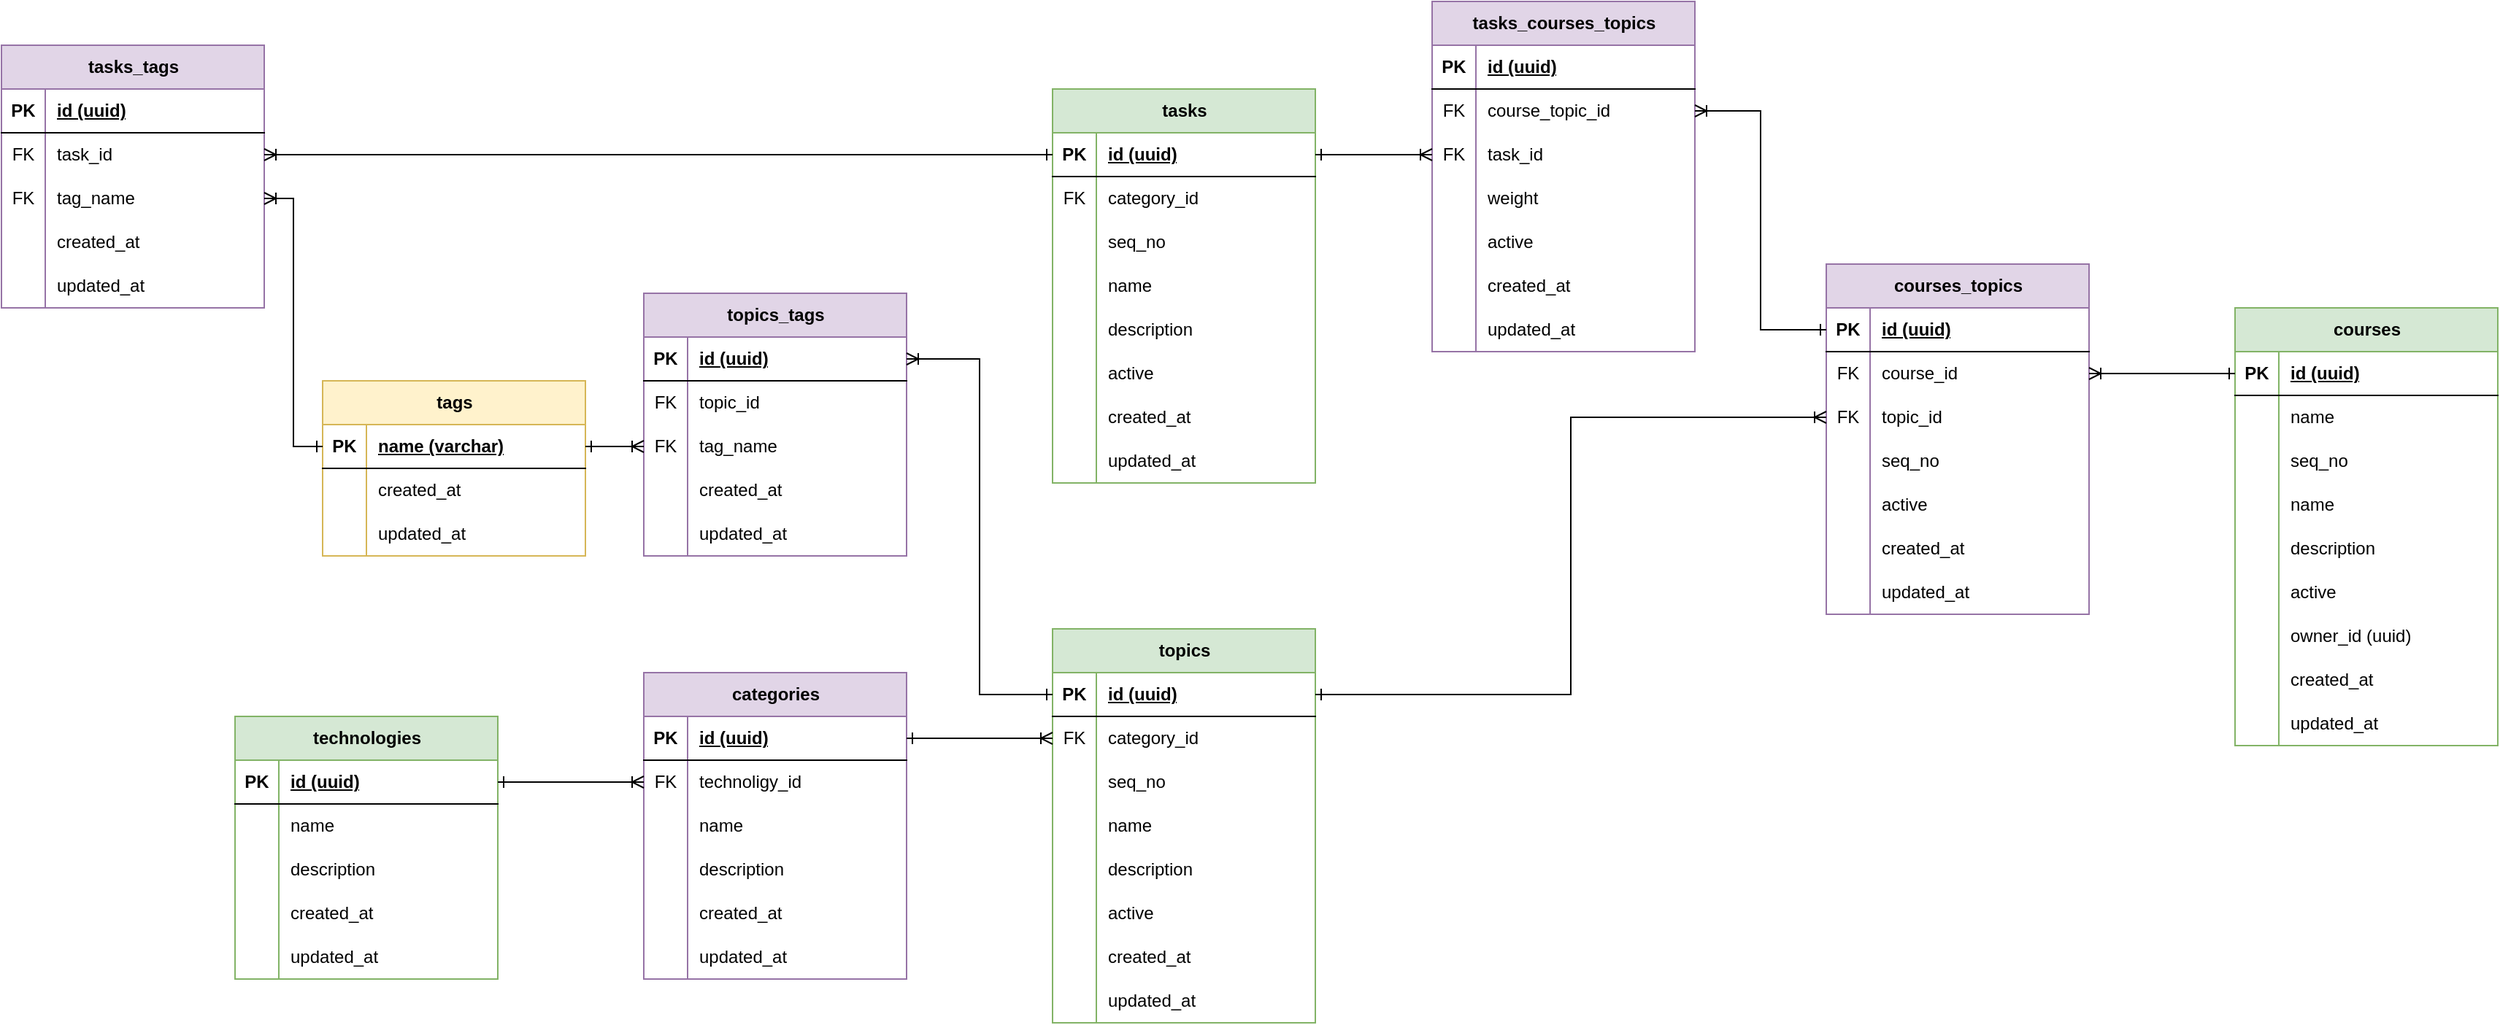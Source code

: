 <mxfile version="21.5.0" type="device">
  <diagram name="courses" id="oNHkmyESV7FwLdi6UBmz">
    <mxGraphModel dx="2284" dy="1897" grid="1" gridSize="10" guides="1" tooltips="1" connect="1" arrows="1" fold="1" page="1" pageScale="1" pageWidth="850" pageHeight="1100" math="0" shadow="0">
      <root>
        <mxCell id="0" />
        <mxCell id="1" parent="0" />
        <mxCell id="2n7X-tY6S9M_yGauXHVv-1" value="technologies" style="shape=table;startSize=30;container=1;collapsible=1;childLayout=tableLayout;fixedRows=1;rowLines=0;fontStyle=1;align=center;resizeLast=1;html=1;fillColor=#d5e8d4;strokeColor=#82b366;" vertex="1" parent="1">
          <mxGeometry x="80" y="110" width="180" height="180" as="geometry">
            <mxRectangle x="280" y="80" width="110" height="30" as="alternateBounds" />
          </mxGeometry>
        </mxCell>
        <mxCell id="2n7X-tY6S9M_yGauXHVv-2" value="" style="shape=tableRow;horizontal=0;startSize=0;swimlaneHead=0;swimlaneBody=0;fillColor=none;collapsible=0;dropTarget=0;points=[[0,0.5],[1,0.5]];portConstraint=eastwest;top=0;left=0;right=0;bottom=1;" vertex="1" parent="2n7X-tY6S9M_yGauXHVv-1">
          <mxGeometry y="30" width="180" height="30" as="geometry" />
        </mxCell>
        <mxCell id="2n7X-tY6S9M_yGauXHVv-3" value="PK" style="shape=partialRectangle;connectable=0;fillColor=none;top=0;left=0;bottom=0;right=0;fontStyle=1;overflow=hidden;whiteSpace=wrap;html=1;" vertex="1" parent="2n7X-tY6S9M_yGauXHVv-2">
          <mxGeometry width="30" height="30" as="geometry">
            <mxRectangle width="30" height="30" as="alternateBounds" />
          </mxGeometry>
        </mxCell>
        <mxCell id="2n7X-tY6S9M_yGauXHVv-4" value="id (uuid)" style="shape=partialRectangle;connectable=0;fillColor=none;top=0;left=0;bottom=0;right=0;align=left;spacingLeft=6;fontStyle=5;overflow=hidden;whiteSpace=wrap;html=1;" vertex="1" parent="2n7X-tY6S9M_yGauXHVv-2">
          <mxGeometry x="30" width="150" height="30" as="geometry">
            <mxRectangle width="150" height="30" as="alternateBounds" />
          </mxGeometry>
        </mxCell>
        <mxCell id="2n7X-tY6S9M_yGauXHVv-5" value="" style="shape=tableRow;horizontal=0;startSize=0;swimlaneHead=0;swimlaneBody=0;fillColor=none;collapsible=0;dropTarget=0;points=[[0,0.5],[1,0.5]];portConstraint=eastwest;top=0;left=0;right=0;bottom=0;" vertex="1" parent="2n7X-tY6S9M_yGauXHVv-1">
          <mxGeometry y="60" width="180" height="30" as="geometry" />
        </mxCell>
        <mxCell id="2n7X-tY6S9M_yGauXHVv-6" value="" style="shape=partialRectangle;connectable=0;fillColor=none;top=0;left=0;bottom=0;right=0;editable=1;overflow=hidden;whiteSpace=wrap;html=1;" vertex="1" parent="2n7X-tY6S9M_yGauXHVv-5">
          <mxGeometry width="30" height="30" as="geometry">
            <mxRectangle width="30" height="30" as="alternateBounds" />
          </mxGeometry>
        </mxCell>
        <mxCell id="2n7X-tY6S9M_yGauXHVv-7" value="name" style="shape=partialRectangle;connectable=0;fillColor=none;top=0;left=0;bottom=0;right=0;align=left;spacingLeft=6;overflow=hidden;whiteSpace=wrap;html=1;" vertex="1" parent="2n7X-tY6S9M_yGauXHVv-5">
          <mxGeometry x="30" width="150" height="30" as="geometry">
            <mxRectangle width="150" height="30" as="alternateBounds" />
          </mxGeometry>
        </mxCell>
        <mxCell id="2n7X-tY6S9M_yGauXHVv-8" value="" style="shape=tableRow;horizontal=0;startSize=0;swimlaneHead=0;swimlaneBody=0;fillColor=none;collapsible=0;dropTarget=0;points=[[0,0.5],[1,0.5]];portConstraint=eastwest;top=0;left=0;right=0;bottom=0;" vertex="1" parent="2n7X-tY6S9M_yGauXHVv-1">
          <mxGeometry y="90" width="180" height="30" as="geometry" />
        </mxCell>
        <mxCell id="2n7X-tY6S9M_yGauXHVv-9" value="" style="shape=partialRectangle;connectable=0;fillColor=none;top=0;left=0;bottom=0;right=0;editable=1;overflow=hidden;whiteSpace=wrap;html=1;" vertex="1" parent="2n7X-tY6S9M_yGauXHVv-8">
          <mxGeometry width="30" height="30" as="geometry">
            <mxRectangle width="30" height="30" as="alternateBounds" />
          </mxGeometry>
        </mxCell>
        <mxCell id="2n7X-tY6S9M_yGauXHVv-10" value="description" style="shape=partialRectangle;connectable=0;fillColor=none;top=0;left=0;bottom=0;right=0;align=left;spacingLeft=6;overflow=hidden;whiteSpace=wrap;html=1;" vertex="1" parent="2n7X-tY6S9M_yGauXHVv-8">
          <mxGeometry x="30" width="150" height="30" as="geometry">
            <mxRectangle width="150" height="30" as="alternateBounds" />
          </mxGeometry>
        </mxCell>
        <mxCell id="2n7X-tY6S9M_yGauXHVv-11" value="" style="shape=tableRow;horizontal=0;startSize=0;swimlaneHead=0;swimlaneBody=0;fillColor=none;collapsible=0;dropTarget=0;points=[[0,0.5],[1,0.5]];portConstraint=eastwest;top=0;left=0;right=0;bottom=0;" vertex="1" parent="2n7X-tY6S9M_yGauXHVv-1">
          <mxGeometry y="120" width="180" height="30" as="geometry" />
        </mxCell>
        <mxCell id="2n7X-tY6S9M_yGauXHVv-12" value="" style="shape=partialRectangle;connectable=0;fillColor=none;top=0;left=0;bottom=0;right=0;editable=1;overflow=hidden;whiteSpace=wrap;html=1;" vertex="1" parent="2n7X-tY6S9M_yGauXHVv-11">
          <mxGeometry width="30" height="30" as="geometry">
            <mxRectangle width="30" height="30" as="alternateBounds" />
          </mxGeometry>
        </mxCell>
        <mxCell id="2n7X-tY6S9M_yGauXHVv-13" value="created_at" style="shape=partialRectangle;connectable=0;fillColor=none;top=0;left=0;bottom=0;right=0;align=left;spacingLeft=6;overflow=hidden;whiteSpace=wrap;html=1;" vertex="1" parent="2n7X-tY6S9M_yGauXHVv-11">
          <mxGeometry x="30" width="150" height="30" as="geometry">
            <mxRectangle width="150" height="30" as="alternateBounds" />
          </mxGeometry>
        </mxCell>
        <mxCell id="2n7X-tY6S9M_yGauXHVv-14" style="shape=tableRow;horizontal=0;startSize=0;swimlaneHead=0;swimlaneBody=0;fillColor=none;collapsible=0;dropTarget=0;points=[[0,0.5],[1,0.5]];portConstraint=eastwest;top=0;left=0;right=0;bottom=0;" vertex="1" parent="2n7X-tY6S9M_yGauXHVv-1">
          <mxGeometry y="150" width="180" height="30" as="geometry" />
        </mxCell>
        <mxCell id="2n7X-tY6S9M_yGauXHVv-15" style="shape=partialRectangle;connectable=0;fillColor=none;top=0;left=0;bottom=0;right=0;editable=1;overflow=hidden;whiteSpace=wrap;html=1;" vertex="1" parent="2n7X-tY6S9M_yGauXHVv-14">
          <mxGeometry width="30" height="30" as="geometry">
            <mxRectangle width="30" height="30" as="alternateBounds" />
          </mxGeometry>
        </mxCell>
        <mxCell id="2n7X-tY6S9M_yGauXHVv-16" value="updated_at" style="shape=partialRectangle;connectable=0;fillColor=none;top=0;left=0;bottom=0;right=0;align=left;spacingLeft=6;overflow=hidden;whiteSpace=wrap;html=1;" vertex="1" parent="2n7X-tY6S9M_yGauXHVv-14">
          <mxGeometry x="30" width="150" height="30" as="geometry">
            <mxRectangle width="150" height="30" as="alternateBounds" />
          </mxGeometry>
        </mxCell>
        <mxCell id="2n7X-tY6S9M_yGauXHVv-17" value="topics" style="shape=table;startSize=30;container=1;collapsible=1;childLayout=tableLayout;fixedRows=1;rowLines=0;fontStyle=1;align=center;resizeLast=1;html=1;fillColor=#d5e8d4;strokeColor=#82b366;" vertex="1" parent="1">
          <mxGeometry x="640" y="50" width="180" height="270" as="geometry">
            <mxRectangle x="280" y="80" width="110" height="30" as="alternateBounds" />
          </mxGeometry>
        </mxCell>
        <mxCell id="2n7X-tY6S9M_yGauXHVv-18" value="" style="shape=tableRow;horizontal=0;startSize=0;swimlaneHead=0;swimlaneBody=0;fillColor=none;collapsible=0;dropTarget=0;points=[[0,0.5],[1,0.5]];portConstraint=eastwest;top=0;left=0;right=0;bottom=1;" vertex="1" parent="2n7X-tY6S9M_yGauXHVv-17">
          <mxGeometry y="30" width="180" height="30" as="geometry" />
        </mxCell>
        <mxCell id="2n7X-tY6S9M_yGauXHVv-19" value="PK" style="shape=partialRectangle;connectable=0;fillColor=none;top=0;left=0;bottom=0;right=0;fontStyle=1;overflow=hidden;whiteSpace=wrap;html=1;" vertex="1" parent="2n7X-tY6S9M_yGauXHVv-18">
          <mxGeometry width="30" height="30" as="geometry">
            <mxRectangle width="30" height="30" as="alternateBounds" />
          </mxGeometry>
        </mxCell>
        <mxCell id="2n7X-tY6S9M_yGauXHVv-20" value="id (uuid)" style="shape=partialRectangle;connectable=0;fillColor=none;top=0;left=0;bottom=0;right=0;align=left;spacingLeft=6;fontStyle=5;overflow=hidden;whiteSpace=wrap;html=1;" vertex="1" parent="2n7X-tY6S9M_yGauXHVv-18">
          <mxGeometry x="30" width="150" height="30" as="geometry">
            <mxRectangle width="150" height="30" as="alternateBounds" />
          </mxGeometry>
        </mxCell>
        <mxCell id="2n7X-tY6S9M_yGauXHVv-21" value="" style="shape=tableRow;horizontal=0;startSize=0;swimlaneHead=0;swimlaneBody=0;fillColor=none;collapsible=0;dropTarget=0;points=[[0,0.5],[1,0.5]];portConstraint=eastwest;top=0;left=0;right=0;bottom=0;" vertex="1" parent="2n7X-tY6S9M_yGauXHVv-17">
          <mxGeometry y="60" width="180" height="30" as="geometry" />
        </mxCell>
        <mxCell id="2n7X-tY6S9M_yGauXHVv-22" value="FK" style="shape=partialRectangle;connectable=0;fillColor=none;top=0;left=0;bottom=0;right=0;editable=1;overflow=hidden;whiteSpace=wrap;html=1;" vertex="1" parent="2n7X-tY6S9M_yGauXHVv-21">
          <mxGeometry width="30" height="30" as="geometry">
            <mxRectangle width="30" height="30" as="alternateBounds" />
          </mxGeometry>
        </mxCell>
        <mxCell id="2n7X-tY6S9M_yGauXHVv-23" value="category_id" style="shape=partialRectangle;connectable=0;fillColor=none;top=0;left=0;bottom=0;right=0;align=left;spacingLeft=6;overflow=hidden;whiteSpace=wrap;html=1;" vertex="1" parent="2n7X-tY6S9M_yGauXHVv-21">
          <mxGeometry x="30" width="150" height="30" as="geometry">
            <mxRectangle width="150" height="30" as="alternateBounds" />
          </mxGeometry>
        </mxCell>
        <mxCell id="2n7X-tY6S9M_yGauXHVv-37" style="shape=tableRow;horizontal=0;startSize=0;swimlaneHead=0;swimlaneBody=0;fillColor=none;collapsible=0;dropTarget=0;points=[[0,0.5],[1,0.5]];portConstraint=eastwest;top=0;left=0;right=0;bottom=0;" vertex="1" parent="2n7X-tY6S9M_yGauXHVv-17">
          <mxGeometry y="90" width="180" height="30" as="geometry" />
        </mxCell>
        <mxCell id="2n7X-tY6S9M_yGauXHVv-38" style="shape=partialRectangle;connectable=0;fillColor=none;top=0;left=0;bottom=0;right=0;editable=1;overflow=hidden;whiteSpace=wrap;html=1;" vertex="1" parent="2n7X-tY6S9M_yGauXHVv-37">
          <mxGeometry width="30" height="30" as="geometry">
            <mxRectangle width="30" height="30" as="alternateBounds" />
          </mxGeometry>
        </mxCell>
        <mxCell id="2n7X-tY6S9M_yGauXHVv-39" value="seq_no" style="shape=partialRectangle;connectable=0;fillColor=none;top=0;left=0;bottom=0;right=0;align=left;spacingLeft=6;overflow=hidden;whiteSpace=wrap;html=1;" vertex="1" parent="2n7X-tY6S9M_yGauXHVv-37">
          <mxGeometry x="30" width="150" height="30" as="geometry">
            <mxRectangle width="150" height="30" as="alternateBounds" />
          </mxGeometry>
        </mxCell>
        <mxCell id="2n7X-tY6S9M_yGauXHVv-24" value="" style="shape=tableRow;horizontal=0;startSize=0;swimlaneHead=0;swimlaneBody=0;fillColor=none;collapsible=0;dropTarget=0;points=[[0,0.5],[1,0.5]];portConstraint=eastwest;top=0;left=0;right=0;bottom=0;" vertex="1" parent="2n7X-tY6S9M_yGauXHVv-17">
          <mxGeometry y="120" width="180" height="30" as="geometry" />
        </mxCell>
        <mxCell id="2n7X-tY6S9M_yGauXHVv-25" value="" style="shape=partialRectangle;connectable=0;fillColor=none;top=0;left=0;bottom=0;right=0;editable=1;overflow=hidden;whiteSpace=wrap;html=1;" vertex="1" parent="2n7X-tY6S9M_yGauXHVv-24">
          <mxGeometry width="30" height="30" as="geometry">
            <mxRectangle width="30" height="30" as="alternateBounds" />
          </mxGeometry>
        </mxCell>
        <mxCell id="2n7X-tY6S9M_yGauXHVv-26" value="name" style="shape=partialRectangle;connectable=0;fillColor=none;top=0;left=0;bottom=0;right=0;align=left;spacingLeft=6;overflow=hidden;whiteSpace=wrap;html=1;" vertex="1" parent="2n7X-tY6S9M_yGauXHVv-24">
          <mxGeometry x="30" width="150" height="30" as="geometry">
            <mxRectangle width="150" height="30" as="alternateBounds" />
          </mxGeometry>
        </mxCell>
        <mxCell id="2n7X-tY6S9M_yGauXHVv-34" style="shape=tableRow;horizontal=0;startSize=0;swimlaneHead=0;swimlaneBody=0;fillColor=none;collapsible=0;dropTarget=0;points=[[0,0.5],[1,0.5]];portConstraint=eastwest;top=0;left=0;right=0;bottom=0;" vertex="1" parent="2n7X-tY6S9M_yGauXHVv-17">
          <mxGeometry y="150" width="180" height="30" as="geometry" />
        </mxCell>
        <mxCell id="2n7X-tY6S9M_yGauXHVv-35" style="shape=partialRectangle;connectable=0;fillColor=none;top=0;left=0;bottom=0;right=0;editable=1;overflow=hidden;whiteSpace=wrap;html=1;" vertex="1" parent="2n7X-tY6S9M_yGauXHVv-34">
          <mxGeometry width="30" height="30" as="geometry">
            <mxRectangle width="30" height="30" as="alternateBounds" />
          </mxGeometry>
        </mxCell>
        <mxCell id="2n7X-tY6S9M_yGauXHVv-36" value="description" style="shape=partialRectangle;connectable=0;fillColor=none;top=0;left=0;bottom=0;right=0;align=left;spacingLeft=6;overflow=hidden;whiteSpace=wrap;html=1;" vertex="1" parent="2n7X-tY6S9M_yGauXHVv-34">
          <mxGeometry x="30" width="150" height="30" as="geometry">
            <mxRectangle width="150" height="30" as="alternateBounds" />
          </mxGeometry>
        </mxCell>
        <mxCell id="2n7X-tY6S9M_yGauXHVv-150" style="shape=tableRow;horizontal=0;startSize=0;swimlaneHead=0;swimlaneBody=0;fillColor=none;collapsible=0;dropTarget=0;points=[[0,0.5],[1,0.5]];portConstraint=eastwest;top=0;left=0;right=0;bottom=0;" vertex="1" parent="2n7X-tY6S9M_yGauXHVv-17">
          <mxGeometry y="180" width="180" height="30" as="geometry" />
        </mxCell>
        <mxCell id="2n7X-tY6S9M_yGauXHVv-151" style="shape=partialRectangle;connectable=0;fillColor=none;top=0;left=0;bottom=0;right=0;editable=1;overflow=hidden;whiteSpace=wrap;html=1;" vertex="1" parent="2n7X-tY6S9M_yGauXHVv-150">
          <mxGeometry width="30" height="30" as="geometry">
            <mxRectangle width="30" height="30" as="alternateBounds" />
          </mxGeometry>
        </mxCell>
        <mxCell id="2n7X-tY6S9M_yGauXHVv-152" value="active" style="shape=partialRectangle;connectable=0;fillColor=none;top=0;left=0;bottom=0;right=0;align=left;spacingLeft=6;overflow=hidden;whiteSpace=wrap;html=1;" vertex="1" parent="2n7X-tY6S9M_yGauXHVv-150">
          <mxGeometry x="30" width="150" height="30" as="geometry">
            <mxRectangle width="150" height="30" as="alternateBounds" />
          </mxGeometry>
        </mxCell>
        <mxCell id="2n7X-tY6S9M_yGauXHVv-27" value="" style="shape=tableRow;horizontal=0;startSize=0;swimlaneHead=0;swimlaneBody=0;fillColor=none;collapsible=0;dropTarget=0;points=[[0,0.5],[1,0.5]];portConstraint=eastwest;top=0;left=0;right=0;bottom=0;" vertex="1" parent="2n7X-tY6S9M_yGauXHVv-17">
          <mxGeometry y="210" width="180" height="30" as="geometry" />
        </mxCell>
        <mxCell id="2n7X-tY6S9M_yGauXHVv-28" value="" style="shape=partialRectangle;connectable=0;fillColor=none;top=0;left=0;bottom=0;right=0;editable=1;overflow=hidden;whiteSpace=wrap;html=1;" vertex="1" parent="2n7X-tY6S9M_yGauXHVv-27">
          <mxGeometry width="30" height="30" as="geometry">
            <mxRectangle width="30" height="30" as="alternateBounds" />
          </mxGeometry>
        </mxCell>
        <mxCell id="2n7X-tY6S9M_yGauXHVv-29" value="created_at" style="shape=partialRectangle;connectable=0;fillColor=none;top=0;left=0;bottom=0;right=0;align=left;spacingLeft=6;overflow=hidden;whiteSpace=wrap;html=1;" vertex="1" parent="2n7X-tY6S9M_yGauXHVv-27">
          <mxGeometry x="30" width="150" height="30" as="geometry">
            <mxRectangle width="150" height="30" as="alternateBounds" />
          </mxGeometry>
        </mxCell>
        <mxCell id="2n7X-tY6S9M_yGauXHVv-30" style="shape=tableRow;horizontal=0;startSize=0;swimlaneHead=0;swimlaneBody=0;fillColor=none;collapsible=0;dropTarget=0;points=[[0,0.5],[1,0.5]];portConstraint=eastwest;top=0;left=0;right=0;bottom=0;" vertex="1" parent="2n7X-tY6S9M_yGauXHVv-17">
          <mxGeometry y="240" width="180" height="30" as="geometry" />
        </mxCell>
        <mxCell id="2n7X-tY6S9M_yGauXHVv-31" style="shape=partialRectangle;connectable=0;fillColor=none;top=0;left=0;bottom=0;right=0;editable=1;overflow=hidden;whiteSpace=wrap;html=1;" vertex="1" parent="2n7X-tY6S9M_yGauXHVv-30">
          <mxGeometry width="30" height="30" as="geometry">
            <mxRectangle width="30" height="30" as="alternateBounds" />
          </mxGeometry>
        </mxCell>
        <mxCell id="2n7X-tY6S9M_yGauXHVv-32" value="updated_at" style="shape=partialRectangle;connectable=0;fillColor=none;top=0;left=0;bottom=0;right=0;align=left;spacingLeft=6;overflow=hidden;whiteSpace=wrap;html=1;" vertex="1" parent="2n7X-tY6S9M_yGauXHVv-30">
          <mxGeometry x="30" width="150" height="30" as="geometry">
            <mxRectangle width="150" height="30" as="alternateBounds" />
          </mxGeometry>
        </mxCell>
        <mxCell id="2n7X-tY6S9M_yGauXHVv-40" value="categories" style="shape=table;startSize=30;container=1;collapsible=1;childLayout=tableLayout;fixedRows=1;rowLines=0;fontStyle=1;align=center;resizeLast=1;html=1;fillColor=#e1d5e7;strokeColor=#9673a6;" vertex="1" parent="1">
          <mxGeometry x="360" y="80" width="180" height="210" as="geometry">
            <mxRectangle x="280" y="80" width="110" height="30" as="alternateBounds" />
          </mxGeometry>
        </mxCell>
        <mxCell id="2n7X-tY6S9M_yGauXHVv-41" value="" style="shape=tableRow;horizontal=0;startSize=0;swimlaneHead=0;swimlaneBody=0;fillColor=none;collapsible=0;dropTarget=0;points=[[0,0.5],[1,0.5]];portConstraint=eastwest;top=0;left=0;right=0;bottom=1;" vertex="1" parent="2n7X-tY6S9M_yGauXHVv-40">
          <mxGeometry y="30" width="180" height="30" as="geometry" />
        </mxCell>
        <mxCell id="2n7X-tY6S9M_yGauXHVv-42" value="PK" style="shape=partialRectangle;connectable=0;fillColor=none;top=0;left=0;bottom=0;right=0;fontStyle=1;overflow=hidden;whiteSpace=wrap;html=1;" vertex="1" parent="2n7X-tY6S9M_yGauXHVv-41">
          <mxGeometry width="30" height="30" as="geometry">
            <mxRectangle width="30" height="30" as="alternateBounds" />
          </mxGeometry>
        </mxCell>
        <mxCell id="2n7X-tY6S9M_yGauXHVv-43" value="id (uuid)" style="shape=partialRectangle;connectable=0;fillColor=none;top=0;left=0;bottom=0;right=0;align=left;spacingLeft=6;fontStyle=5;overflow=hidden;whiteSpace=wrap;html=1;" vertex="1" parent="2n7X-tY6S9M_yGauXHVv-41">
          <mxGeometry x="30" width="150" height="30" as="geometry">
            <mxRectangle width="150" height="30" as="alternateBounds" />
          </mxGeometry>
        </mxCell>
        <mxCell id="2n7X-tY6S9M_yGauXHVv-44" value="" style="shape=tableRow;horizontal=0;startSize=0;swimlaneHead=0;swimlaneBody=0;fillColor=none;collapsible=0;dropTarget=0;points=[[0,0.5],[1,0.5]];portConstraint=eastwest;top=0;left=0;right=0;bottom=0;" vertex="1" parent="2n7X-tY6S9M_yGauXHVv-40">
          <mxGeometry y="60" width="180" height="30" as="geometry" />
        </mxCell>
        <mxCell id="2n7X-tY6S9M_yGauXHVv-45" value="FK" style="shape=partialRectangle;connectable=0;fillColor=none;top=0;left=0;bottom=0;right=0;editable=1;overflow=hidden;whiteSpace=wrap;html=1;" vertex="1" parent="2n7X-tY6S9M_yGauXHVv-44">
          <mxGeometry width="30" height="30" as="geometry">
            <mxRectangle width="30" height="30" as="alternateBounds" />
          </mxGeometry>
        </mxCell>
        <mxCell id="2n7X-tY6S9M_yGauXHVv-46" value="technoligy_id" style="shape=partialRectangle;connectable=0;fillColor=none;top=0;left=0;bottom=0;right=0;align=left;spacingLeft=6;overflow=hidden;whiteSpace=wrap;html=1;" vertex="1" parent="2n7X-tY6S9M_yGauXHVv-44">
          <mxGeometry x="30" width="150" height="30" as="geometry">
            <mxRectangle width="150" height="30" as="alternateBounds" />
          </mxGeometry>
        </mxCell>
        <mxCell id="2n7X-tY6S9M_yGauXHVv-50" value="" style="shape=tableRow;horizontal=0;startSize=0;swimlaneHead=0;swimlaneBody=0;fillColor=none;collapsible=0;dropTarget=0;points=[[0,0.5],[1,0.5]];portConstraint=eastwest;top=0;left=0;right=0;bottom=0;" vertex="1" parent="2n7X-tY6S9M_yGauXHVv-40">
          <mxGeometry y="90" width="180" height="30" as="geometry" />
        </mxCell>
        <mxCell id="2n7X-tY6S9M_yGauXHVv-51" value="" style="shape=partialRectangle;connectable=0;fillColor=none;top=0;left=0;bottom=0;right=0;editable=1;overflow=hidden;whiteSpace=wrap;html=1;" vertex="1" parent="2n7X-tY6S9M_yGauXHVv-50">
          <mxGeometry width="30" height="30" as="geometry">
            <mxRectangle width="30" height="30" as="alternateBounds" />
          </mxGeometry>
        </mxCell>
        <mxCell id="2n7X-tY6S9M_yGauXHVv-52" value="name" style="shape=partialRectangle;connectable=0;fillColor=none;top=0;left=0;bottom=0;right=0;align=left;spacingLeft=6;overflow=hidden;whiteSpace=wrap;html=1;" vertex="1" parent="2n7X-tY6S9M_yGauXHVv-50">
          <mxGeometry x="30" width="150" height="30" as="geometry">
            <mxRectangle width="150" height="30" as="alternateBounds" />
          </mxGeometry>
        </mxCell>
        <mxCell id="2n7X-tY6S9M_yGauXHVv-53" style="shape=tableRow;horizontal=0;startSize=0;swimlaneHead=0;swimlaneBody=0;fillColor=none;collapsible=0;dropTarget=0;points=[[0,0.5],[1,0.5]];portConstraint=eastwest;top=0;left=0;right=0;bottom=0;" vertex="1" parent="2n7X-tY6S9M_yGauXHVv-40">
          <mxGeometry y="120" width="180" height="30" as="geometry" />
        </mxCell>
        <mxCell id="2n7X-tY6S9M_yGauXHVv-54" style="shape=partialRectangle;connectable=0;fillColor=none;top=0;left=0;bottom=0;right=0;editable=1;overflow=hidden;whiteSpace=wrap;html=1;" vertex="1" parent="2n7X-tY6S9M_yGauXHVv-53">
          <mxGeometry width="30" height="30" as="geometry">
            <mxRectangle width="30" height="30" as="alternateBounds" />
          </mxGeometry>
        </mxCell>
        <mxCell id="2n7X-tY6S9M_yGauXHVv-55" value="description" style="shape=partialRectangle;connectable=0;fillColor=none;top=0;left=0;bottom=0;right=0;align=left;spacingLeft=6;overflow=hidden;whiteSpace=wrap;html=1;" vertex="1" parent="2n7X-tY6S9M_yGauXHVv-53">
          <mxGeometry x="30" width="150" height="30" as="geometry">
            <mxRectangle width="150" height="30" as="alternateBounds" />
          </mxGeometry>
        </mxCell>
        <mxCell id="2n7X-tY6S9M_yGauXHVv-56" value="" style="shape=tableRow;horizontal=0;startSize=0;swimlaneHead=0;swimlaneBody=0;fillColor=none;collapsible=0;dropTarget=0;points=[[0,0.5],[1,0.5]];portConstraint=eastwest;top=0;left=0;right=0;bottom=0;" vertex="1" parent="2n7X-tY6S9M_yGauXHVv-40">
          <mxGeometry y="150" width="180" height="30" as="geometry" />
        </mxCell>
        <mxCell id="2n7X-tY6S9M_yGauXHVv-57" value="" style="shape=partialRectangle;connectable=0;fillColor=none;top=0;left=0;bottom=0;right=0;editable=1;overflow=hidden;whiteSpace=wrap;html=1;" vertex="1" parent="2n7X-tY6S9M_yGauXHVv-56">
          <mxGeometry width="30" height="30" as="geometry">
            <mxRectangle width="30" height="30" as="alternateBounds" />
          </mxGeometry>
        </mxCell>
        <mxCell id="2n7X-tY6S9M_yGauXHVv-58" value="created_at" style="shape=partialRectangle;connectable=0;fillColor=none;top=0;left=0;bottom=0;right=0;align=left;spacingLeft=6;overflow=hidden;whiteSpace=wrap;html=1;" vertex="1" parent="2n7X-tY6S9M_yGauXHVv-56">
          <mxGeometry x="30" width="150" height="30" as="geometry">
            <mxRectangle width="150" height="30" as="alternateBounds" />
          </mxGeometry>
        </mxCell>
        <mxCell id="2n7X-tY6S9M_yGauXHVv-59" style="shape=tableRow;horizontal=0;startSize=0;swimlaneHead=0;swimlaneBody=0;fillColor=none;collapsible=0;dropTarget=0;points=[[0,0.5],[1,0.5]];portConstraint=eastwest;top=0;left=0;right=0;bottom=0;" vertex="1" parent="2n7X-tY6S9M_yGauXHVv-40">
          <mxGeometry y="180" width="180" height="30" as="geometry" />
        </mxCell>
        <mxCell id="2n7X-tY6S9M_yGauXHVv-60" style="shape=partialRectangle;connectable=0;fillColor=none;top=0;left=0;bottom=0;right=0;editable=1;overflow=hidden;whiteSpace=wrap;html=1;" vertex="1" parent="2n7X-tY6S9M_yGauXHVv-59">
          <mxGeometry width="30" height="30" as="geometry">
            <mxRectangle width="30" height="30" as="alternateBounds" />
          </mxGeometry>
        </mxCell>
        <mxCell id="2n7X-tY6S9M_yGauXHVv-61" value="updated_at" style="shape=partialRectangle;connectable=0;fillColor=none;top=0;left=0;bottom=0;right=0;align=left;spacingLeft=6;overflow=hidden;whiteSpace=wrap;html=1;" vertex="1" parent="2n7X-tY6S9M_yGauXHVv-59">
          <mxGeometry x="30" width="150" height="30" as="geometry">
            <mxRectangle width="150" height="30" as="alternateBounds" />
          </mxGeometry>
        </mxCell>
        <mxCell id="2n7X-tY6S9M_yGauXHVv-62" style="edgeStyle=orthogonalEdgeStyle;rounded=0;orthogonalLoop=1;jettySize=auto;html=1;startArrow=ERoneToMany;startFill=0;endArrow=ERone;endFill=0;" edge="1" parent="1" source="2n7X-tY6S9M_yGauXHVv-44" target="2n7X-tY6S9M_yGauXHVv-2">
          <mxGeometry relative="1" as="geometry" />
        </mxCell>
        <mxCell id="2n7X-tY6S9M_yGauXHVv-66" style="edgeStyle=orthogonalEdgeStyle;rounded=0;orthogonalLoop=1;jettySize=auto;html=1;startArrow=ERoneToMany;startFill=0;endArrow=ERone;endFill=0;" edge="1" parent="1" source="2n7X-tY6S9M_yGauXHVv-21" target="2n7X-tY6S9M_yGauXHVv-41">
          <mxGeometry relative="1" as="geometry" />
        </mxCell>
        <mxCell id="2n7X-tY6S9M_yGauXHVv-67" value="tasks" style="shape=table;startSize=30;container=1;collapsible=1;childLayout=tableLayout;fixedRows=1;rowLines=0;fontStyle=1;align=center;resizeLast=1;html=1;fillColor=#d5e8d4;strokeColor=#82b366;" vertex="1" parent="1">
          <mxGeometry x="640" y="-320" width="180" height="270" as="geometry">
            <mxRectangle x="280" y="80" width="110" height="30" as="alternateBounds" />
          </mxGeometry>
        </mxCell>
        <mxCell id="2n7X-tY6S9M_yGauXHVv-68" value="" style="shape=tableRow;horizontal=0;startSize=0;swimlaneHead=0;swimlaneBody=0;fillColor=none;collapsible=0;dropTarget=0;points=[[0,0.5],[1,0.5]];portConstraint=eastwest;top=0;left=0;right=0;bottom=1;" vertex="1" parent="2n7X-tY6S9M_yGauXHVv-67">
          <mxGeometry y="30" width="180" height="30" as="geometry" />
        </mxCell>
        <mxCell id="2n7X-tY6S9M_yGauXHVv-69" value="PK" style="shape=partialRectangle;connectable=0;fillColor=none;top=0;left=0;bottom=0;right=0;fontStyle=1;overflow=hidden;whiteSpace=wrap;html=1;" vertex="1" parent="2n7X-tY6S9M_yGauXHVv-68">
          <mxGeometry width="30" height="30" as="geometry">
            <mxRectangle width="30" height="30" as="alternateBounds" />
          </mxGeometry>
        </mxCell>
        <mxCell id="2n7X-tY6S9M_yGauXHVv-70" value="id (uuid)" style="shape=partialRectangle;connectable=0;fillColor=none;top=0;left=0;bottom=0;right=0;align=left;spacingLeft=6;fontStyle=5;overflow=hidden;whiteSpace=wrap;html=1;" vertex="1" parent="2n7X-tY6S9M_yGauXHVv-68">
          <mxGeometry x="30" width="150" height="30" as="geometry">
            <mxRectangle width="150" height="30" as="alternateBounds" />
          </mxGeometry>
        </mxCell>
        <mxCell id="2n7X-tY6S9M_yGauXHVv-71" value="" style="shape=tableRow;horizontal=0;startSize=0;swimlaneHead=0;swimlaneBody=0;fillColor=none;collapsible=0;dropTarget=0;points=[[0,0.5],[1,0.5]];portConstraint=eastwest;top=0;left=0;right=0;bottom=0;" vertex="1" parent="2n7X-tY6S9M_yGauXHVv-67">
          <mxGeometry y="60" width="180" height="30" as="geometry" />
        </mxCell>
        <mxCell id="2n7X-tY6S9M_yGauXHVv-72" value="FK" style="shape=partialRectangle;connectable=0;fillColor=none;top=0;left=0;bottom=0;right=0;editable=1;overflow=hidden;whiteSpace=wrap;html=1;" vertex="1" parent="2n7X-tY6S9M_yGauXHVv-71">
          <mxGeometry width="30" height="30" as="geometry">
            <mxRectangle width="30" height="30" as="alternateBounds" />
          </mxGeometry>
        </mxCell>
        <mxCell id="2n7X-tY6S9M_yGauXHVv-73" value="category_id" style="shape=partialRectangle;connectable=0;fillColor=none;top=0;left=0;bottom=0;right=0;align=left;spacingLeft=6;overflow=hidden;whiteSpace=wrap;html=1;" vertex="1" parent="2n7X-tY6S9M_yGauXHVv-71">
          <mxGeometry x="30" width="150" height="30" as="geometry">
            <mxRectangle width="150" height="30" as="alternateBounds" />
          </mxGeometry>
        </mxCell>
        <mxCell id="2n7X-tY6S9M_yGauXHVv-74" style="shape=tableRow;horizontal=0;startSize=0;swimlaneHead=0;swimlaneBody=0;fillColor=none;collapsible=0;dropTarget=0;points=[[0,0.5],[1,0.5]];portConstraint=eastwest;top=0;left=0;right=0;bottom=0;" vertex="1" parent="2n7X-tY6S9M_yGauXHVv-67">
          <mxGeometry y="90" width="180" height="30" as="geometry" />
        </mxCell>
        <mxCell id="2n7X-tY6S9M_yGauXHVv-75" style="shape=partialRectangle;connectable=0;fillColor=none;top=0;left=0;bottom=0;right=0;editable=1;overflow=hidden;whiteSpace=wrap;html=1;" vertex="1" parent="2n7X-tY6S9M_yGauXHVv-74">
          <mxGeometry width="30" height="30" as="geometry">
            <mxRectangle width="30" height="30" as="alternateBounds" />
          </mxGeometry>
        </mxCell>
        <mxCell id="2n7X-tY6S9M_yGauXHVv-76" value="seq_no" style="shape=partialRectangle;connectable=0;fillColor=none;top=0;left=0;bottom=0;right=0;align=left;spacingLeft=6;overflow=hidden;whiteSpace=wrap;html=1;" vertex="1" parent="2n7X-tY6S9M_yGauXHVv-74">
          <mxGeometry x="30" width="150" height="30" as="geometry">
            <mxRectangle width="150" height="30" as="alternateBounds" />
          </mxGeometry>
        </mxCell>
        <mxCell id="2n7X-tY6S9M_yGauXHVv-77" value="" style="shape=tableRow;horizontal=0;startSize=0;swimlaneHead=0;swimlaneBody=0;fillColor=none;collapsible=0;dropTarget=0;points=[[0,0.5],[1,0.5]];portConstraint=eastwest;top=0;left=0;right=0;bottom=0;" vertex="1" parent="2n7X-tY6S9M_yGauXHVv-67">
          <mxGeometry y="120" width="180" height="30" as="geometry" />
        </mxCell>
        <mxCell id="2n7X-tY6S9M_yGauXHVv-78" value="" style="shape=partialRectangle;connectable=0;fillColor=none;top=0;left=0;bottom=0;right=0;editable=1;overflow=hidden;whiteSpace=wrap;html=1;" vertex="1" parent="2n7X-tY6S9M_yGauXHVv-77">
          <mxGeometry width="30" height="30" as="geometry">
            <mxRectangle width="30" height="30" as="alternateBounds" />
          </mxGeometry>
        </mxCell>
        <mxCell id="2n7X-tY6S9M_yGauXHVv-79" value="name" style="shape=partialRectangle;connectable=0;fillColor=none;top=0;left=0;bottom=0;right=0;align=left;spacingLeft=6;overflow=hidden;whiteSpace=wrap;html=1;" vertex="1" parent="2n7X-tY6S9M_yGauXHVv-77">
          <mxGeometry x="30" width="150" height="30" as="geometry">
            <mxRectangle width="150" height="30" as="alternateBounds" />
          </mxGeometry>
        </mxCell>
        <mxCell id="2n7X-tY6S9M_yGauXHVv-80" style="shape=tableRow;horizontal=0;startSize=0;swimlaneHead=0;swimlaneBody=0;fillColor=none;collapsible=0;dropTarget=0;points=[[0,0.5],[1,0.5]];portConstraint=eastwest;top=0;left=0;right=0;bottom=0;" vertex="1" parent="2n7X-tY6S9M_yGauXHVv-67">
          <mxGeometry y="150" width="180" height="30" as="geometry" />
        </mxCell>
        <mxCell id="2n7X-tY6S9M_yGauXHVv-81" style="shape=partialRectangle;connectable=0;fillColor=none;top=0;left=0;bottom=0;right=0;editable=1;overflow=hidden;whiteSpace=wrap;html=1;" vertex="1" parent="2n7X-tY6S9M_yGauXHVv-80">
          <mxGeometry width="30" height="30" as="geometry">
            <mxRectangle width="30" height="30" as="alternateBounds" />
          </mxGeometry>
        </mxCell>
        <mxCell id="2n7X-tY6S9M_yGauXHVv-82" value="description" style="shape=partialRectangle;connectable=0;fillColor=none;top=0;left=0;bottom=0;right=0;align=left;spacingLeft=6;overflow=hidden;whiteSpace=wrap;html=1;" vertex="1" parent="2n7X-tY6S9M_yGauXHVv-80">
          <mxGeometry x="30" width="150" height="30" as="geometry">
            <mxRectangle width="150" height="30" as="alternateBounds" />
          </mxGeometry>
        </mxCell>
        <mxCell id="2n7X-tY6S9M_yGauXHVv-153" style="shape=tableRow;horizontal=0;startSize=0;swimlaneHead=0;swimlaneBody=0;fillColor=none;collapsible=0;dropTarget=0;points=[[0,0.5],[1,0.5]];portConstraint=eastwest;top=0;left=0;right=0;bottom=0;" vertex="1" parent="2n7X-tY6S9M_yGauXHVv-67">
          <mxGeometry y="180" width="180" height="30" as="geometry" />
        </mxCell>
        <mxCell id="2n7X-tY6S9M_yGauXHVv-154" style="shape=partialRectangle;connectable=0;fillColor=none;top=0;left=0;bottom=0;right=0;editable=1;overflow=hidden;whiteSpace=wrap;html=1;" vertex="1" parent="2n7X-tY6S9M_yGauXHVv-153">
          <mxGeometry width="30" height="30" as="geometry">
            <mxRectangle width="30" height="30" as="alternateBounds" />
          </mxGeometry>
        </mxCell>
        <mxCell id="2n7X-tY6S9M_yGauXHVv-155" value="active" style="shape=partialRectangle;connectable=0;fillColor=none;top=0;left=0;bottom=0;right=0;align=left;spacingLeft=6;overflow=hidden;whiteSpace=wrap;html=1;" vertex="1" parent="2n7X-tY6S9M_yGauXHVv-153">
          <mxGeometry x="30" width="150" height="30" as="geometry">
            <mxRectangle width="150" height="30" as="alternateBounds" />
          </mxGeometry>
        </mxCell>
        <mxCell id="2n7X-tY6S9M_yGauXHVv-83" value="" style="shape=tableRow;horizontal=0;startSize=0;swimlaneHead=0;swimlaneBody=0;fillColor=none;collapsible=0;dropTarget=0;points=[[0,0.5],[1,0.5]];portConstraint=eastwest;top=0;left=0;right=0;bottom=0;" vertex="1" parent="2n7X-tY6S9M_yGauXHVv-67">
          <mxGeometry y="210" width="180" height="30" as="geometry" />
        </mxCell>
        <mxCell id="2n7X-tY6S9M_yGauXHVv-84" value="" style="shape=partialRectangle;connectable=0;fillColor=none;top=0;left=0;bottom=0;right=0;editable=1;overflow=hidden;whiteSpace=wrap;html=1;" vertex="1" parent="2n7X-tY6S9M_yGauXHVv-83">
          <mxGeometry width="30" height="30" as="geometry">
            <mxRectangle width="30" height="30" as="alternateBounds" />
          </mxGeometry>
        </mxCell>
        <mxCell id="2n7X-tY6S9M_yGauXHVv-85" value="created_at" style="shape=partialRectangle;connectable=0;fillColor=none;top=0;left=0;bottom=0;right=0;align=left;spacingLeft=6;overflow=hidden;whiteSpace=wrap;html=1;" vertex="1" parent="2n7X-tY6S9M_yGauXHVv-83">
          <mxGeometry x="30" width="150" height="30" as="geometry">
            <mxRectangle width="150" height="30" as="alternateBounds" />
          </mxGeometry>
        </mxCell>
        <mxCell id="2n7X-tY6S9M_yGauXHVv-86" style="shape=tableRow;horizontal=0;startSize=0;swimlaneHead=0;swimlaneBody=0;fillColor=none;collapsible=0;dropTarget=0;points=[[0,0.5],[1,0.5]];portConstraint=eastwest;top=0;left=0;right=0;bottom=0;" vertex="1" parent="2n7X-tY6S9M_yGauXHVv-67">
          <mxGeometry y="240" width="180" height="30" as="geometry" />
        </mxCell>
        <mxCell id="2n7X-tY6S9M_yGauXHVv-87" style="shape=partialRectangle;connectable=0;fillColor=none;top=0;left=0;bottom=0;right=0;editable=1;overflow=hidden;whiteSpace=wrap;html=1;" vertex="1" parent="2n7X-tY6S9M_yGauXHVv-86">
          <mxGeometry width="30" height="30" as="geometry">
            <mxRectangle width="30" height="30" as="alternateBounds" />
          </mxGeometry>
        </mxCell>
        <mxCell id="2n7X-tY6S9M_yGauXHVv-88" value="updated_at" style="shape=partialRectangle;connectable=0;fillColor=none;top=0;left=0;bottom=0;right=0;align=left;spacingLeft=6;overflow=hidden;whiteSpace=wrap;html=1;" vertex="1" parent="2n7X-tY6S9M_yGauXHVv-86">
          <mxGeometry x="30" width="150" height="30" as="geometry">
            <mxRectangle width="150" height="30" as="alternateBounds" />
          </mxGeometry>
        </mxCell>
        <mxCell id="2n7X-tY6S9M_yGauXHVv-89" value="tags" style="shape=table;startSize=30;container=1;collapsible=1;childLayout=tableLayout;fixedRows=1;rowLines=0;fontStyle=1;align=center;resizeLast=1;html=1;fillColor=#fff2cc;strokeColor=#d6b656;" vertex="1" parent="1">
          <mxGeometry x="140" y="-120" width="180" height="120" as="geometry">
            <mxRectangle x="280" y="80" width="110" height="30" as="alternateBounds" />
          </mxGeometry>
        </mxCell>
        <mxCell id="2n7X-tY6S9M_yGauXHVv-90" value="" style="shape=tableRow;horizontal=0;startSize=0;swimlaneHead=0;swimlaneBody=0;fillColor=none;collapsible=0;dropTarget=0;points=[[0,0.5],[1,0.5]];portConstraint=eastwest;top=0;left=0;right=0;bottom=1;" vertex="1" parent="2n7X-tY6S9M_yGauXHVv-89">
          <mxGeometry y="30" width="180" height="30" as="geometry" />
        </mxCell>
        <mxCell id="2n7X-tY6S9M_yGauXHVv-91" value="PK" style="shape=partialRectangle;connectable=0;fillColor=none;top=0;left=0;bottom=0;right=0;fontStyle=1;overflow=hidden;whiteSpace=wrap;html=1;" vertex="1" parent="2n7X-tY6S9M_yGauXHVv-90">
          <mxGeometry width="30" height="30" as="geometry">
            <mxRectangle width="30" height="30" as="alternateBounds" />
          </mxGeometry>
        </mxCell>
        <mxCell id="2n7X-tY6S9M_yGauXHVv-92" value="name&amp;nbsp;(varchar)" style="shape=partialRectangle;connectable=0;fillColor=none;top=0;left=0;bottom=0;right=0;align=left;spacingLeft=6;fontStyle=5;overflow=hidden;whiteSpace=wrap;html=1;" vertex="1" parent="2n7X-tY6S9M_yGauXHVv-90">
          <mxGeometry x="30" width="150" height="30" as="geometry">
            <mxRectangle width="150" height="30" as="alternateBounds" />
          </mxGeometry>
        </mxCell>
        <mxCell id="2n7X-tY6S9M_yGauXHVv-105" value="" style="shape=tableRow;horizontal=0;startSize=0;swimlaneHead=0;swimlaneBody=0;fillColor=none;collapsible=0;dropTarget=0;points=[[0,0.5],[1,0.5]];portConstraint=eastwest;top=0;left=0;right=0;bottom=0;" vertex="1" parent="2n7X-tY6S9M_yGauXHVv-89">
          <mxGeometry y="60" width="180" height="30" as="geometry" />
        </mxCell>
        <mxCell id="2n7X-tY6S9M_yGauXHVv-106" value="" style="shape=partialRectangle;connectable=0;fillColor=none;top=0;left=0;bottom=0;right=0;editable=1;overflow=hidden;whiteSpace=wrap;html=1;" vertex="1" parent="2n7X-tY6S9M_yGauXHVv-105">
          <mxGeometry width="30" height="30" as="geometry">
            <mxRectangle width="30" height="30" as="alternateBounds" />
          </mxGeometry>
        </mxCell>
        <mxCell id="2n7X-tY6S9M_yGauXHVv-107" value="created_at" style="shape=partialRectangle;connectable=0;fillColor=none;top=0;left=0;bottom=0;right=0;align=left;spacingLeft=6;overflow=hidden;whiteSpace=wrap;html=1;" vertex="1" parent="2n7X-tY6S9M_yGauXHVv-105">
          <mxGeometry x="30" width="150" height="30" as="geometry">
            <mxRectangle width="150" height="30" as="alternateBounds" />
          </mxGeometry>
        </mxCell>
        <mxCell id="2n7X-tY6S9M_yGauXHVv-108" style="shape=tableRow;horizontal=0;startSize=0;swimlaneHead=0;swimlaneBody=0;fillColor=none;collapsible=0;dropTarget=0;points=[[0,0.5],[1,0.5]];portConstraint=eastwest;top=0;left=0;right=0;bottom=0;" vertex="1" parent="2n7X-tY6S9M_yGauXHVv-89">
          <mxGeometry y="90" width="180" height="30" as="geometry" />
        </mxCell>
        <mxCell id="2n7X-tY6S9M_yGauXHVv-109" style="shape=partialRectangle;connectable=0;fillColor=none;top=0;left=0;bottom=0;right=0;editable=1;overflow=hidden;whiteSpace=wrap;html=1;" vertex="1" parent="2n7X-tY6S9M_yGauXHVv-108">
          <mxGeometry width="30" height="30" as="geometry">
            <mxRectangle width="30" height="30" as="alternateBounds" />
          </mxGeometry>
        </mxCell>
        <mxCell id="2n7X-tY6S9M_yGauXHVv-110" value="updated_at" style="shape=partialRectangle;connectable=0;fillColor=none;top=0;left=0;bottom=0;right=0;align=left;spacingLeft=6;overflow=hidden;whiteSpace=wrap;html=1;" vertex="1" parent="2n7X-tY6S9M_yGauXHVv-108">
          <mxGeometry x="30" width="150" height="30" as="geometry">
            <mxRectangle width="150" height="30" as="alternateBounds" />
          </mxGeometry>
        </mxCell>
        <mxCell id="2n7X-tY6S9M_yGauXHVv-114" value="topics_tags" style="shape=table;startSize=30;container=1;collapsible=1;childLayout=tableLayout;fixedRows=1;rowLines=0;fontStyle=1;align=center;resizeLast=1;html=1;fillColor=#e1d5e7;strokeColor=#9673a6;" vertex="1" parent="1">
          <mxGeometry x="360" y="-180" width="180" height="180" as="geometry">
            <mxRectangle x="280" y="80" width="110" height="30" as="alternateBounds" />
          </mxGeometry>
        </mxCell>
        <mxCell id="2n7X-tY6S9M_yGauXHVv-115" value="" style="shape=tableRow;horizontal=0;startSize=0;swimlaneHead=0;swimlaneBody=0;fillColor=none;collapsible=0;dropTarget=0;points=[[0,0.5],[1,0.5]];portConstraint=eastwest;top=0;left=0;right=0;bottom=1;" vertex="1" parent="2n7X-tY6S9M_yGauXHVv-114">
          <mxGeometry y="30" width="180" height="30" as="geometry" />
        </mxCell>
        <mxCell id="2n7X-tY6S9M_yGauXHVv-116" value="PK" style="shape=partialRectangle;connectable=0;fillColor=none;top=0;left=0;bottom=0;right=0;fontStyle=1;overflow=hidden;whiteSpace=wrap;html=1;" vertex="1" parent="2n7X-tY6S9M_yGauXHVv-115">
          <mxGeometry width="30" height="30" as="geometry">
            <mxRectangle width="30" height="30" as="alternateBounds" />
          </mxGeometry>
        </mxCell>
        <mxCell id="2n7X-tY6S9M_yGauXHVv-117" value="id (uuid)" style="shape=partialRectangle;connectable=0;fillColor=none;top=0;left=0;bottom=0;right=0;align=left;spacingLeft=6;fontStyle=5;overflow=hidden;whiteSpace=wrap;html=1;" vertex="1" parent="2n7X-tY6S9M_yGauXHVv-115">
          <mxGeometry x="30" width="150" height="30" as="geometry">
            <mxRectangle width="150" height="30" as="alternateBounds" />
          </mxGeometry>
        </mxCell>
        <mxCell id="2n7X-tY6S9M_yGauXHVv-118" value="" style="shape=tableRow;horizontal=0;startSize=0;swimlaneHead=0;swimlaneBody=0;fillColor=none;collapsible=0;dropTarget=0;points=[[0,0.5],[1,0.5]];portConstraint=eastwest;top=0;left=0;right=0;bottom=0;" vertex="1" parent="2n7X-tY6S9M_yGauXHVv-114">
          <mxGeometry y="60" width="180" height="30" as="geometry" />
        </mxCell>
        <mxCell id="2n7X-tY6S9M_yGauXHVv-119" value="FK" style="shape=partialRectangle;connectable=0;fillColor=none;top=0;left=0;bottom=0;right=0;editable=1;overflow=hidden;whiteSpace=wrap;html=1;" vertex="1" parent="2n7X-tY6S9M_yGauXHVv-118">
          <mxGeometry width="30" height="30" as="geometry">
            <mxRectangle width="30" height="30" as="alternateBounds" />
          </mxGeometry>
        </mxCell>
        <mxCell id="2n7X-tY6S9M_yGauXHVv-120" value="topic_id" style="shape=partialRectangle;connectable=0;fillColor=none;top=0;left=0;bottom=0;right=0;align=left;spacingLeft=6;overflow=hidden;whiteSpace=wrap;html=1;" vertex="1" parent="2n7X-tY6S9M_yGauXHVv-118">
          <mxGeometry x="30" width="150" height="30" as="geometry">
            <mxRectangle width="150" height="30" as="alternateBounds" />
          </mxGeometry>
        </mxCell>
        <mxCell id="2n7X-tY6S9M_yGauXHVv-121" style="shape=tableRow;horizontal=0;startSize=0;swimlaneHead=0;swimlaneBody=0;fillColor=none;collapsible=0;dropTarget=0;points=[[0,0.5],[1,0.5]];portConstraint=eastwest;top=0;left=0;right=0;bottom=0;" vertex="1" parent="2n7X-tY6S9M_yGauXHVv-114">
          <mxGeometry y="90" width="180" height="30" as="geometry" />
        </mxCell>
        <mxCell id="2n7X-tY6S9M_yGauXHVv-122" value="FK" style="shape=partialRectangle;connectable=0;fillColor=none;top=0;left=0;bottom=0;right=0;editable=1;overflow=hidden;whiteSpace=wrap;html=1;" vertex="1" parent="2n7X-tY6S9M_yGauXHVv-121">
          <mxGeometry width="30" height="30" as="geometry">
            <mxRectangle width="30" height="30" as="alternateBounds" />
          </mxGeometry>
        </mxCell>
        <mxCell id="2n7X-tY6S9M_yGauXHVv-123" value="tag_name" style="shape=partialRectangle;connectable=0;fillColor=none;top=0;left=0;bottom=0;right=0;align=left;spacingLeft=6;overflow=hidden;whiteSpace=wrap;html=1;" vertex="1" parent="2n7X-tY6S9M_yGauXHVv-121">
          <mxGeometry x="30" width="150" height="30" as="geometry">
            <mxRectangle width="150" height="30" as="alternateBounds" />
          </mxGeometry>
        </mxCell>
        <mxCell id="2n7X-tY6S9M_yGauXHVv-129" style="shape=tableRow;horizontal=0;startSize=0;swimlaneHead=0;swimlaneBody=0;fillColor=none;collapsible=0;dropTarget=0;points=[[0,0.5],[1,0.5]];portConstraint=eastwest;top=0;left=0;right=0;bottom=0;" vertex="1" parent="2n7X-tY6S9M_yGauXHVv-114">
          <mxGeometry y="120" width="180" height="30" as="geometry" />
        </mxCell>
        <mxCell id="2n7X-tY6S9M_yGauXHVv-130" style="shape=partialRectangle;connectable=0;fillColor=none;top=0;left=0;bottom=0;right=0;editable=1;overflow=hidden;whiteSpace=wrap;html=1;" vertex="1" parent="2n7X-tY6S9M_yGauXHVv-129">
          <mxGeometry width="30" height="30" as="geometry">
            <mxRectangle width="30" height="30" as="alternateBounds" />
          </mxGeometry>
        </mxCell>
        <mxCell id="2n7X-tY6S9M_yGauXHVv-131" value="created_at" style="shape=partialRectangle;connectable=0;fillColor=none;top=0;left=0;bottom=0;right=0;align=left;spacingLeft=6;overflow=hidden;whiteSpace=wrap;html=1;" vertex="1" parent="2n7X-tY6S9M_yGauXHVv-129">
          <mxGeometry x="30" width="150" height="30" as="geometry">
            <mxRectangle width="150" height="30" as="alternateBounds" />
          </mxGeometry>
        </mxCell>
        <mxCell id="2n7X-tY6S9M_yGauXHVv-126" style="shape=tableRow;horizontal=0;startSize=0;swimlaneHead=0;swimlaneBody=0;fillColor=none;collapsible=0;dropTarget=0;points=[[0,0.5],[1,0.5]];portConstraint=eastwest;top=0;left=0;right=0;bottom=0;" vertex="1" parent="2n7X-tY6S9M_yGauXHVv-114">
          <mxGeometry y="150" width="180" height="30" as="geometry" />
        </mxCell>
        <mxCell id="2n7X-tY6S9M_yGauXHVv-127" style="shape=partialRectangle;connectable=0;fillColor=none;top=0;left=0;bottom=0;right=0;editable=1;overflow=hidden;whiteSpace=wrap;html=1;" vertex="1" parent="2n7X-tY6S9M_yGauXHVv-126">
          <mxGeometry width="30" height="30" as="geometry">
            <mxRectangle width="30" height="30" as="alternateBounds" />
          </mxGeometry>
        </mxCell>
        <mxCell id="2n7X-tY6S9M_yGauXHVv-128" value="updated_at" style="shape=partialRectangle;connectable=0;fillColor=none;top=0;left=0;bottom=0;right=0;align=left;spacingLeft=6;overflow=hidden;whiteSpace=wrap;html=1;" vertex="1" parent="2n7X-tY6S9M_yGauXHVv-126">
          <mxGeometry x="30" width="150" height="30" as="geometry">
            <mxRectangle width="150" height="30" as="alternateBounds" />
          </mxGeometry>
        </mxCell>
        <mxCell id="2n7X-tY6S9M_yGauXHVv-124" style="edgeStyle=orthogonalEdgeStyle;rounded=0;orthogonalLoop=1;jettySize=auto;html=1;endArrow=ERone;endFill=0;startArrow=ERoneToMany;startFill=0;" edge="1" parent="1" source="2n7X-tY6S9M_yGauXHVv-115" target="2n7X-tY6S9M_yGauXHVv-18">
          <mxGeometry relative="1" as="geometry" />
        </mxCell>
        <mxCell id="2n7X-tY6S9M_yGauXHVv-125" style="edgeStyle=orthogonalEdgeStyle;rounded=0;orthogonalLoop=1;jettySize=auto;html=1;startArrow=ERoneToMany;startFill=0;endArrow=ERone;endFill=0;" edge="1" parent="1" source="2n7X-tY6S9M_yGauXHVv-121" target="2n7X-tY6S9M_yGauXHVv-90">
          <mxGeometry relative="1" as="geometry" />
        </mxCell>
        <mxCell id="2n7X-tY6S9M_yGauXHVv-132" value="tasks_tags" style="shape=table;startSize=30;container=1;collapsible=1;childLayout=tableLayout;fixedRows=1;rowLines=0;fontStyle=1;align=center;resizeLast=1;html=1;fillColor=#e1d5e7;strokeColor=#9673a6;" vertex="1" parent="1">
          <mxGeometry x="-80" y="-350" width="180" height="180" as="geometry">
            <mxRectangle x="280" y="80" width="110" height="30" as="alternateBounds" />
          </mxGeometry>
        </mxCell>
        <mxCell id="2n7X-tY6S9M_yGauXHVv-133" value="" style="shape=tableRow;horizontal=0;startSize=0;swimlaneHead=0;swimlaneBody=0;fillColor=none;collapsible=0;dropTarget=0;points=[[0,0.5],[1,0.5]];portConstraint=eastwest;top=0;left=0;right=0;bottom=1;" vertex="1" parent="2n7X-tY6S9M_yGauXHVv-132">
          <mxGeometry y="30" width="180" height="30" as="geometry" />
        </mxCell>
        <mxCell id="2n7X-tY6S9M_yGauXHVv-134" value="PK" style="shape=partialRectangle;connectable=0;fillColor=none;top=0;left=0;bottom=0;right=0;fontStyle=1;overflow=hidden;whiteSpace=wrap;html=1;" vertex="1" parent="2n7X-tY6S9M_yGauXHVv-133">
          <mxGeometry width="30" height="30" as="geometry">
            <mxRectangle width="30" height="30" as="alternateBounds" />
          </mxGeometry>
        </mxCell>
        <mxCell id="2n7X-tY6S9M_yGauXHVv-135" value="id (uuid)" style="shape=partialRectangle;connectable=0;fillColor=none;top=0;left=0;bottom=0;right=0;align=left;spacingLeft=6;fontStyle=5;overflow=hidden;whiteSpace=wrap;html=1;" vertex="1" parent="2n7X-tY6S9M_yGauXHVv-133">
          <mxGeometry x="30" width="150" height="30" as="geometry">
            <mxRectangle width="150" height="30" as="alternateBounds" />
          </mxGeometry>
        </mxCell>
        <mxCell id="2n7X-tY6S9M_yGauXHVv-136" value="" style="shape=tableRow;horizontal=0;startSize=0;swimlaneHead=0;swimlaneBody=0;fillColor=none;collapsible=0;dropTarget=0;points=[[0,0.5],[1,0.5]];portConstraint=eastwest;top=0;left=0;right=0;bottom=0;" vertex="1" parent="2n7X-tY6S9M_yGauXHVv-132">
          <mxGeometry y="60" width="180" height="30" as="geometry" />
        </mxCell>
        <mxCell id="2n7X-tY6S9M_yGauXHVv-137" value="FK" style="shape=partialRectangle;connectable=0;fillColor=none;top=0;left=0;bottom=0;right=0;editable=1;overflow=hidden;whiteSpace=wrap;html=1;" vertex="1" parent="2n7X-tY6S9M_yGauXHVv-136">
          <mxGeometry width="30" height="30" as="geometry">
            <mxRectangle width="30" height="30" as="alternateBounds" />
          </mxGeometry>
        </mxCell>
        <mxCell id="2n7X-tY6S9M_yGauXHVv-138" value="task_id" style="shape=partialRectangle;connectable=0;fillColor=none;top=0;left=0;bottom=0;right=0;align=left;spacingLeft=6;overflow=hidden;whiteSpace=wrap;html=1;" vertex="1" parent="2n7X-tY6S9M_yGauXHVv-136">
          <mxGeometry x="30" width="150" height="30" as="geometry">
            <mxRectangle width="150" height="30" as="alternateBounds" />
          </mxGeometry>
        </mxCell>
        <mxCell id="2n7X-tY6S9M_yGauXHVv-139" style="shape=tableRow;horizontal=0;startSize=0;swimlaneHead=0;swimlaneBody=0;fillColor=none;collapsible=0;dropTarget=0;points=[[0,0.5],[1,0.5]];portConstraint=eastwest;top=0;left=0;right=0;bottom=0;" vertex="1" parent="2n7X-tY6S9M_yGauXHVv-132">
          <mxGeometry y="90" width="180" height="30" as="geometry" />
        </mxCell>
        <mxCell id="2n7X-tY6S9M_yGauXHVv-140" value="FK" style="shape=partialRectangle;connectable=0;fillColor=none;top=0;left=0;bottom=0;right=0;editable=1;overflow=hidden;whiteSpace=wrap;html=1;" vertex="1" parent="2n7X-tY6S9M_yGauXHVv-139">
          <mxGeometry width="30" height="30" as="geometry">
            <mxRectangle width="30" height="30" as="alternateBounds" />
          </mxGeometry>
        </mxCell>
        <mxCell id="2n7X-tY6S9M_yGauXHVv-141" value="tag_name" style="shape=partialRectangle;connectable=0;fillColor=none;top=0;left=0;bottom=0;right=0;align=left;spacingLeft=6;overflow=hidden;whiteSpace=wrap;html=1;" vertex="1" parent="2n7X-tY6S9M_yGauXHVv-139">
          <mxGeometry x="30" width="150" height="30" as="geometry">
            <mxRectangle width="150" height="30" as="alternateBounds" />
          </mxGeometry>
        </mxCell>
        <mxCell id="2n7X-tY6S9M_yGauXHVv-142" style="shape=tableRow;horizontal=0;startSize=0;swimlaneHead=0;swimlaneBody=0;fillColor=none;collapsible=0;dropTarget=0;points=[[0,0.5],[1,0.5]];portConstraint=eastwest;top=0;left=0;right=0;bottom=0;" vertex="1" parent="2n7X-tY6S9M_yGauXHVv-132">
          <mxGeometry y="120" width="180" height="30" as="geometry" />
        </mxCell>
        <mxCell id="2n7X-tY6S9M_yGauXHVv-143" style="shape=partialRectangle;connectable=0;fillColor=none;top=0;left=0;bottom=0;right=0;editable=1;overflow=hidden;whiteSpace=wrap;html=1;" vertex="1" parent="2n7X-tY6S9M_yGauXHVv-142">
          <mxGeometry width="30" height="30" as="geometry">
            <mxRectangle width="30" height="30" as="alternateBounds" />
          </mxGeometry>
        </mxCell>
        <mxCell id="2n7X-tY6S9M_yGauXHVv-144" value="created_at" style="shape=partialRectangle;connectable=0;fillColor=none;top=0;left=0;bottom=0;right=0;align=left;spacingLeft=6;overflow=hidden;whiteSpace=wrap;html=1;" vertex="1" parent="2n7X-tY6S9M_yGauXHVv-142">
          <mxGeometry x="30" width="150" height="30" as="geometry">
            <mxRectangle width="150" height="30" as="alternateBounds" />
          </mxGeometry>
        </mxCell>
        <mxCell id="2n7X-tY6S9M_yGauXHVv-145" style="shape=tableRow;horizontal=0;startSize=0;swimlaneHead=0;swimlaneBody=0;fillColor=none;collapsible=0;dropTarget=0;points=[[0,0.5],[1,0.5]];portConstraint=eastwest;top=0;left=0;right=0;bottom=0;" vertex="1" parent="2n7X-tY6S9M_yGauXHVv-132">
          <mxGeometry y="150" width="180" height="30" as="geometry" />
        </mxCell>
        <mxCell id="2n7X-tY6S9M_yGauXHVv-146" style="shape=partialRectangle;connectable=0;fillColor=none;top=0;left=0;bottom=0;right=0;editable=1;overflow=hidden;whiteSpace=wrap;html=1;" vertex="1" parent="2n7X-tY6S9M_yGauXHVv-145">
          <mxGeometry width="30" height="30" as="geometry">
            <mxRectangle width="30" height="30" as="alternateBounds" />
          </mxGeometry>
        </mxCell>
        <mxCell id="2n7X-tY6S9M_yGauXHVv-147" value="updated_at" style="shape=partialRectangle;connectable=0;fillColor=none;top=0;left=0;bottom=0;right=0;align=left;spacingLeft=6;overflow=hidden;whiteSpace=wrap;html=1;" vertex="1" parent="2n7X-tY6S9M_yGauXHVv-145">
          <mxGeometry x="30" width="150" height="30" as="geometry">
            <mxRectangle width="150" height="30" as="alternateBounds" />
          </mxGeometry>
        </mxCell>
        <mxCell id="2n7X-tY6S9M_yGauXHVv-148" style="edgeStyle=orthogonalEdgeStyle;rounded=0;orthogonalLoop=1;jettySize=auto;html=1;startArrow=ERoneToMany;startFill=0;endArrow=ERone;endFill=0;" edge="1" parent="1" source="2n7X-tY6S9M_yGauXHVv-139" target="2n7X-tY6S9M_yGauXHVv-90">
          <mxGeometry relative="1" as="geometry" />
        </mxCell>
        <mxCell id="2n7X-tY6S9M_yGauXHVv-149" style="edgeStyle=orthogonalEdgeStyle;rounded=0;orthogonalLoop=1;jettySize=auto;html=1;startArrow=ERoneToMany;startFill=0;endArrow=ERone;endFill=0;" edge="1" parent="1" source="2n7X-tY6S9M_yGauXHVv-136" target="2n7X-tY6S9M_yGauXHVv-68">
          <mxGeometry relative="1" as="geometry" />
        </mxCell>
        <mxCell id="2n7X-tY6S9M_yGauXHVv-156" value="courses" style="shape=table;startSize=30;container=1;collapsible=1;childLayout=tableLayout;fixedRows=1;rowLines=0;fontStyle=1;align=center;resizeLast=1;html=1;fillColor=#d5e8d4;strokeColor=#82b366;" vertex="1" parent="1">
          <mxGeometry x="1450" y="-170" width="180" height="300" as="geometry">
            <mxRectangle x="280" y="80" width="110" height="30" as="alternateBounds" />
          </mxGeometry>
        </mxCell>
        <mxCell id="2n7X-tY6S9M_yGauXHVv-157" value="" style="shape=tableRow;horizontal=0;startSize=0;swimlaneHead=0;swimlaneBody=0;fillColor=none;collapsible=0;dropTarget=0;points=[[0,0.5],[1,0.5]];portConstraint=eastwest;top=0;left=0;right=0;bottom=1;" vertex="1" parent="2n7X-tY6S9M_yGauXHVv-156">
          <mxGeometry y="30" width="180" height="30" as="geometry" />
        </mxCell>
        <mxCell id="2n7X-tY6S9M_yGauXHVv-158" value="PK" style="shape=partialRectangle;connectable=0;fillColor=none;top=0;left=0;bottom=0;right=0;fontStyle=1;overflow=hidden;whiteSpace=wrap;html=1;" vertex="1" parent="2n7X-tY6S9M_yGauXHVv-157">
          <mxGeometry width="30" height="30" as="geometry">
            <mxRectangle width="30" height="30" as="alternateBounds" />
          </mxGeometry>
        </mxCell>
        <mxCell id="2n7X-tY6S9M_yGauXHVv-159" value="id (uuid)" style="shape=partialRectangle;connectable=0;fillColor=none;top=0;left=0;bottom=0;right=0;align=left;spacingLeft=6;fontStyle=5;overflow=hidden;whiteSpace=wrap;html=1;" vertex="1" parent="2n7X-tY6S9M_yGauXHVv-157">
          <mxGeometry x="30" width="150" height="30" as="geometry">
            <mxRectangle width="150" height="30" as="alternateBounds" />
          </mxGeometry>
        </mxCell>
        <mxCell id="2n7X-tY6S9M_yGauXHVv-160" value="" style="shape=tableRow;horizontal=0;startSize=0;swimlaneHead=0;swimlaneBody=0;fillColor=none;collapsible=0;dropTarget=0;points=[[0,0.5],[1,0.5]];portConstraint=eastwest;top=0;left=0;right=0;bottom=0;" vertex="1" parent="2n7X-tY6S9M_yGauXHVv-156">
          <mxGeometry y="60" width="180" height="30" as="geometry" />
        </mxCell>
        <mxCell id="2n7X-tY6S9M_yGauXHVv-161" value="" style="shape=partialRectangle;connectable=0;fillColor=none;top=0;left=0;bottom=0;right=0;editable=1;overflow=hidden;whiteSpace=wrap;html=1;" vertex="1" parent="2n7X-tY6S9M_yGauXHVv-160">
          <mxGeometry width="30" height="30" as="geometry">
            <mxRectangle width="30" height="30" as="alternateBounds" />
          </mxGeometry>
        </mxCell>
        <mxCell id="2n7X-tY6S9M_yGauXHVv-162" value="name" style="shape=partialRectangle;connectable=0;fillColor=none;top=0;left=0;bottom=0;right=0;align=left;spacingLeft=6;overflow=hidden;whiteSpace=wrap;html=1;" vertex="1" parent="2n7X-tY6S9M_yGauXHVv-160">
          <mxGeometry x="30" width="150" height="30" as="geometry">
            <mxRectangle width="150" height="30" as="alternateBounds" />
          </mxGeometry>
        </mxCell>
        <mxCell id="2n7X-tY6S9M_yGauXHVv-163" style="shape=tableRow;horizontal=0;startSize=0;swimlaneHead=0;swimlaneBody=0;fillColor=none;collapsible=0;dropTarget=0;points=[[0,0.5],[1,0.5]];portConstraint=eastwest;top=0;left=0;right=0;bottom=0;" vertex="1" parent="2n7X-tY6S9M_yGauXHVv-156">
          <mxGeometry y="90" width="180" height="30" as="geometry" />
        </mxCell>
        <mxCell id="2n7X-tY6S9M_yGauXHVv-164" style="shape=partialRectangle;connectable=0;fillColor=none;top=0;left=0;bottom=0;right=0;editable=1;overflow=hidden;whiteSpace=wrap;html=1;" vertex="1" parent="2n7X-tY6S9M_yGauXHVv-163">
          <mxGeometry width="30" height="30" as="geometry">
            <mxRectangle width="30" height="30" as="alternateBounds" />
          </mxGeometry>
        </mxCell>
        <mxCell id="2n7X-tY6S9M_yGauXHVv-165" value="seq_no" style="shape=partialRectangle;connectable=0;fillColor=none;top=0;left=0;bottom=0;right=0;align=left;spacingLeft=6;overflow=hidden;whiteSpace=wrap;html=1;" vertex="1" parent="2n7X-tY6S9M_yGauXHVv-163">
          <mxGeometry x="30" width="150" height="30" as="geometry">
            <mxRectangle width="150" height="30" as="alternateBounds" />
          </mxGeometry>
        </mxCell>
        <mxCell id="2n7X-tY6S9M_yGauXHVv-166" value="" style="shape=tableRow;horizontal=0;startSize=0;swimlaneHead=0;swimlaneBody=0;fillColor=none;collapsible=0;dropTarget=0;points=[[0,0.5],[1,0.5]];portConstraint=eastwest;top=0;left=0;right=0;bottom=0;" vertex="1" parent="2n7X-tY6S9M_yGauXHVv-156">
          <mxGeometry y="120" width="180" height="30" as="geometry" />
        </mxCell>
        <mxCell id="2n7X-tY6S9M_yGauXHVv-167" value="" style="shape=partialRectangle;connectable=0;fillColor=none;top=0;left=0;bottom=0;right=0;editable=1;overflow=hidden;whiteSpace=wrap;html=1;" vertex="1" parent="2n7X-tY6S9M_yGauXHVv-166">
          <mxGeometry width="30" height="30" as="geometry">
            <mxRectangle width="30" height="30" as="alternateBounds" />
          </mxGeometry>
        </mxCell>
        <mxCell id="2n7X-tY6S9M_yGauXHVv-168" value="name" style="shape=partialRectangle;connectable=0;fillColor=none;top=0;left=0;bottom=0;right=0;align=left;spacingLeft=6;overflow=hidden;whiteSpace=wrap;html=1;" vertex="1" parent="2n7X-tY6S9M_yGauXHVv-166">
          <mxGeometry x="30" width="150" height="30" as="geometry">
            <mxRectangle width="150" height="30" as="alternateBounds" />
          </mxGeometry>
        </mxCell>
        <mxCell id="2n7X-tY6S9M_yGauXHVv-169" style="shape=tableRow;horizontal=0;startSize=0;swimlaneHead=0;swimlaneBody=0;fillColor=none;collapsible=0;dropTarget=0;points=[[0,0.5],[1,0.5]];portConstraint=eastwest;top=0;left=0;right=0;bottom=0;" vertex="1" parent="2n7X-tY6S9M_yGauXHVv-156">
          <mxGeometry y="150" width="180" height="30" as="geometry" />
        </mxCell>
        <mxCell id="2n7X-tY6S9M_yGauXHVv-170" style="shape=partialRectangle;connectable=0;fillColor=none;top=0;left=0;bottom=0;right=0;editable=1;overflow=hidden;whiteSpace=wrap;html=1;" vertex="1" parent="2n7X-tY6S9M_yGauXHVv-169">
          <mxGeometry width="30" height="30" as="geometry">
            <mxRectangle width="30" height="30" as="alternateBounds" />
          </mxGeometry>
        </mxCell>
        <mxCell id="2n7X-tY6S9M_yGauXHVv-171" value="description" style="shape=partialRectangle;connectable=0;fillColor=none;top=0;left=0;bottom=0;right=0;align=left;spacingLeft=6;overflow=hidden;whiteSpace=wrap;html=1;" vertex="1" parent="2n7X-tY6S9M_yGauXHVv-169">
          <mxGeometry x="30" width="150" height="30" as="geometry">
            <mxRectangle width="150" height="30" as="alternateBounds" />
          </mxGeometry>
        </mxCell>
        <mxCell id="2n7X-tY6S9M_yGauXHVv-172" style="shape=tableRow;horizontal=0;startSize=0;swimlaneHead=0;swimlaneBody=0;fillColor=none;collapsible=0;dropTarget=0;points=[[0,0.5],[1,0.5]];portConstraint=eastwest;top=0;left=0;right=0;bottom=0;" vertex="1" parent="2n7X-tY6S9M_yGauXHVv-156">
          <mxGeometry y="180" width="180" height="30" as="geometry" />
        </mxCell>
        <mxCell id="2n7X-tY6S9M_yGauXHVv-173" style="shape=partialRectangle;connectable=0;fillColor=none;top=0;left=0;bottom=0;right=0;editable=1;overflow=hidden;whiteSpace=wrap;html=1;" vertex="1" parent="2n7X-tY6S9M_yGauXHVv-172">
          <mxGeometry width="30" height="30" as="geometry">
            <mxRectangle width="30" height="30" as="alternateBounds" />
          </mxGeometry>
        </mxCell>
        <mxCell id="2n7X-tY6S9M_yGauXHVv-174" value="active" style="shape=partialRectangle;connectable=0;fillColor=none;top=0;left=0;bottom=0;right=0;align=left;spacingLeft=6;overflow=hidden;whiteSpace=wrap;html=1;" vertex="1" parent="2n7X-tY6S9M_yGauXHVv-172">
          <mxGeometry x="30" width="150" height="30" as="geometry">
            <mxRectangle width="150" height="30" as="alternateBounds" />
          </mxGeometry>
        </mxCell>
        <mxCell id="2n7X-tY6S9M_yGauXHVv-181" style="shape=tableRow;horizontal=0;startSize=0;swimlaneHead=0;swimlaneBody=0;fillColor=none;collapsible=0;dropTarget=0;points=[[0,0.5],[1,0.5]];portConstraint=eastwest;top=0;left=0;right=0;bottom=0;" vertex="1" parent="2n7X-tY6S9M_yGauXHVv-156">
          <mxGeometry y="210" width="180" height="30" as="geometry" />
        </mxCell>
        <mxCell id="2n7X-tY6S9M_yGauXHVv-182" style="shape=partialRectangle;connectable=0;fillColor=none;top=0;left=0;bottom=0;right=0;editable=1;overflow=hidden;whiteSpace=wrap;html=1;" vertex="1" parent="2n7X-tY6S9M_yGauXHVv-181">
          <mxGeometry width="30" height="30" as="geometry">
            <mxRectangle width="30" height="30" as="alternateBounds" />
          </mxGeometry>
        </mxCell>
        <mxCell id="2n7X-tY6S9M_yGauXHVv-183" value="owner_id (uuid)" style="shape=partialRectangle;connectable=0;fillColor=none;top=0;left=0;bottom=0;right=0;align=left;spacingLeft=6;overflow=hidden;whiteSpace=wrap;html=1;" vertex="1" parent="2n7X-tY6S9M_yGauXHVv-181">
          <mxGeometry x="30" width="150" height="30" as="geometry">
            <mxRectangle width="150" height="30" as="alternateBounds" />
          </mxGeometry>
        </mxCell>
        <mxCell id="2n7X-tY6S9M_yGauXHVv-175" value="" style="shape=tableRow;horizontal=0;startSize=0;swimlaneHead=0;swimlaneBody=0;fillColor=none;collapsible=0;dropTarget=0;points=[[0,0.5],[1,0.5]];portConstraint=eastwest;top=0;left=0;right=0;bottom=0;" vertex="1" parent="2n7X-tY6S9M_yGauXHVv-156">
          <mxGeometry y="240" width="180" height="30" as="geometry" />
        </mxCell>
        <mxCell id="2n7X-tY6S9M_yGauXHVv-176" value="" style="shape=partialRectangle;connectable=0;fillColor=none;top=0;left=0;bottom=0;right=0;editable=1;overflow=hidden;whiteSpace=wrap;html=1;" vertex="1" parent="2n7X-tY6S9M_yGauXHVv-175">
          <mxGeometry width="30" height="30" as="geometry">
            <mxRectangle width="30" height="30" as="alternateBounds" />
          </mxGeometry>
        </mxCell>
        <mxCell id="2n7X-tY6S9M_yGauXHVv-177" value="created_at" style="shape=partialRectangle;connectable=0;fillColor=none;top=0;left=0;bottom=0;right=0;align=left;spacingLeft=6;overflow=hidden;whiteSpace=wrap;html=1;" vertex="1" parent="2n7X-tY6S9M_yGauXHVv-175">
          <mxGeometry x="30" width="150" height="30" as="geometry">
            <mxRectangle width="150" height="30" as="alternateBounds" />
          </mxGeometry>
        </mxCell>
        <mxCell id="2n7X-tY6S9M_yGauXHVv-178" style="shape=tableRow;horizontal=0;startSize=0;swimlaneHead=0;swimlaneBody=0;fillColor=none;collapsible=0;dropTarget=0;points=[[0,0.5],[1,0.5]];portConstraint=eastwest;top=0;left=0;right=0;bottom=0;" vertex="1" parent="2n7X-tY6S9M_yGauXHVv-156">
          <mxGeometry y="270" width="180" height="30" as="geometry" />
        </mxCell>
        <mxCell id="2n7X-tY6S9M_yGauXHVv-179" style="shape=partialRectangle;connectable=0;fillColor=none;top=0;left=0;bottom=0;right=0;editable=1;overflow=hidden;whiteSpace=wrap;html=1;" vertex="1" parent="2n7X-tY6S9M_yGauXHVv-178">
          <mxGeometry width="30" height="30" as="geometry">
            <mxRectangle width="30" height="30" as="alternateBounds" />
          </mxGeometry>
        </mxCell>
        <mxCell id="2n7X-tY6S9M_yGauXHVv-180" value="updated_at" style="shape=partialRectangle;connectable=0;fillColor=none;top=0;left=0;bottom=0;right=0;align=left;spacingLeft=6;overflow=hidden;whiteSpace=wrap;html=1;" vertex="1" parent="2n7X-tY6S9M_yGauXHVv-178">
          <mxGeometry x="30" width="150" height="30" as="geometry">
            <mxRectangle width="150" height="30" as="alternateBounds" />
          </mxGeometry>
        </mxCell>
        <mxCell id="2n7X-tY6S9M_yGauXHVv-184" value="courses_topics" style="shape=table;startSize=30;container=1;collapsible=1;childLayout=tableLayout;fixedRows=1;rowLines=0;fontStyle=1;align=center;resizeLast=1;html=1;fillColor=#e1d5e7;strokeColor=#9673a6;" vertex="1" parent="1">
          <mxGeometry x="1170" y="-200" width="180" height="240" as="geometry">
            <mxRectangle x="280" y="80" width="110" height="30" as="alternateBounds" />
          </mxGeometry>
        </mxCell>
        <mxCell id="2n7X-tY6S9M_yGauXHVv-185" value="" style="shape=tableRow;horizontal=0;startSize=0;swimlaneHead=0;swimlaneBody=0;fillColor=none;collapsible=0;dropTarget=0;points=[[0,0.5],[1,0.5]];portConstraint=eastwest;top=0;left=0;right=0;bottom=1;" vertex="1" parent="2n7X-tY6S9M_yGauXHVv-184">
          <mxGeometry y="30" width="180" height="30" as="geometry" />
        </mxCell>
        <mxCell id="2n7X-tY6S9M_yGauXHVv-186" value="PK" style="shape=partialRectangle;connectable=0;fillColor=none;top=0;left=0;bottom=0;right=0;fontStyle=1;overflow=hidden;whiteSpace=wrap;html=1;" vertex="1" parent="2n7X-tY6S9M_yGauXHVv-185">
          <mxGeometry width="30" height="30" as="geometry">
            <mxRectangle width="30" height="30" as="alternateBounds" />
          </mxGeometry>
        </mxCell>
        <mxCell id="2n7X-tY6S9M_yGauXHVv-187" value="id (uuid)" style="shape=partialRectangle;connectable=0;fillColor=none;top=0;left=0;bottom=0;right=0;align=left;spacingLeft=6;fontStyle=5;overflow=hidden;whiteSpace=wrap;html=1;" vertex="1" parent="2n7X-tY6S9M_yGauXHVv-185">
          <mxGeometry x="30" width="150" height="30" as="geometry">
            <mxRectangle width="150" height="30" as="alternateBounds" />
          </mxGeometry>
        </mxCell>
        <mxCell id="2n7X-tY6S9M_yGauXHVv-188" value="" style="shape=tableRow;horizontal=0;startSize=0;swimlaneHead=0;swimlaneBody=0;fillColor=none;collapsible=0;dropTarget=0;points=[[0,0.5],[1,0.5]];portConstraint=eastwest;top=0;left=0;right=0;bottom=0;" vertex="1" parent="2n7X-tY6S9M_yGauXHVv-184">
          <mxGeometry y="60" width="180" height="30" as="geometry" />
        </mxCell>
        <mxCell id="2n7X-tY6S9M_yGauXHVv-189" value="FK" style="shape=partialRectangle;connectable=0;fillColor=none;top=0;left=0;bottom=0;right=0;editable=1;overflow=hidden;whiteSpace=wrap;html=1;" vertex="1" parent="2n7X-tY6S9M_yGauXHVv-188">
          <mxGeometry width="30" height="30" as="geometry">
            <mxRectangle width="30" height="30" as="alternateBounds" />
          </mxGeometry>
        </mxCell>
        <mxCell id="2n7X-tY6S9M_yGauXHVv-190" value="course_id" style="shape=partialRectangle;connectable=0;fillColor=none;top=0;left=0;bottom=0;right=0;align=left;spacingLeft=6;overflow=hidden;whiteSpace=wrap;html=1;" vertex="1" parent="2n7X-tY6S9M_yGauXHVv-188">
          <mxGeometry x="30" width="150" height="30" as="geometry">
            <mxRectangle width="150" height="30" as="alternateBounds" />
          </mxGeometry>
        </mxCell>
        <mxCell id="2n7X-tY6S9M_yGauXHVv-191" style="shape=tableRow;horizontal=0;startSize=0;swimlaneHead=0;swimlaneBody=0;fillColor=none;collapsible=0;dropTarget=0;points=[[0,0.5],[1,0.5]];portConstraint=eastwest;top=0;left=0;right=0;bottom=0;" vertex="1" parent="2n7X-tY6S9M_yGauXHVv-184">
          <mxGeometry y="90" width="180" height="30" as="geometry" />
        </mxCell>
        <mxCell id="2n7X-tY6S9M_yGauXHVv-192" value="FK" style="shape=partialRectangle;connectable=0;fillColor=none;top=0;left=0;bottom=0;right=0;editable=1;overflow=hidden;whiteSpace=wrap;html=1;" vertex="1" parent="2n7X-tY6S9M_yGauXHVv-191">
          <mxGeometry width="30" height="30" as="geometry">
            <mxRectangle width="30" height="30" as="alternateBounds" />
          </mxGeometry>
        </mxCell>
        <mxCell id="2n7X-tY6S9M_yGauXHVv-193" value="topic_id" style="shape=partialRectangle;connectable=0;fillColor=none;top=0;left=0;bottom=0;right=0;align=left;spacingLeft=6;overflow=hidden;whiteSpace=wrap;html=1;" vertex="1" parent="2n7X-tY6S9M_yGauXHVv-191">
          <mxGeometry x="30" width="150" height="30" as="geometry">
            <mxRectangle width="150" height="30" as="alternateBounds" />
          </mxGeometry>
        </mxCell>
        <mxCell id="2n7X-tY6S9M_yGauXHVv-209" style="shape=tableRow;horizontal=0;startSize=0;swimlaneHead=0;swimlaneBody=0;fillColor=none;collapsible=0;dropTarget=0;points=[[0,0.5],[1,0.5]];portConstraint=eastwest;top=0;left=0;right=0;bottom=0;" vertex="1" parent="2n7X-tY6S9M_yGauXHVv-184">
          <mxGeometry y="120" width="180" height="30" as="geometry" />
        </mxCell>
        <mxCell id="2n7X-tY6S9M_yGauXHVv-210" style="shape=partialRectangle;connectable=0;fillColor=none;top=0;left=0;bottom=0;right=0;editable=1;overflow=hidden;whiteSpace=wrap;html=1;" vertex="1" parent="2n7X-tY6S9M_yGauXHVv-209">
          <mxGeometry width="30" height="30" as="geometry">
            <mxRectangle width="30" height="30" as="alternateBounds" />
          </mxGeometry>
        </mxCell>
        <mxCell id="2n7X-tY6S9M_yGauXHVv-211" value="seq_no" style="shape=partialRectangle;connectable=0;fillColor=none;top=0;left=0;bottom=0;right=0;align=left;spacingLeft=6;overflow=hidden;whiteSpace=wrap;html=1;" vertex="1" parent="2n7X-tY6S9M_yGauXHVv-209">
          <mxGeometry x="30" width="150" height="30" as="geometry">
            <mxRectangle width="150" height="30" as="alternateBounds" />
          </mxGeometry>
        </mxCell>
        <mxCell id="2n7X-tY6S9M_yGauXHVv-200" style="shape=tableRow;horizontal=0;startSize=0;swimlaneHead=0;swimlaneBody=0;fillColor=none;collapsible=0;dropTarget=0;points=[[0,0.5],[1,0.5]];portConstraint=eastwest;top=0;left=0;right=0;bottom=0;" vertex="1" parent="2n7X-tY6S9M_yGauXHVv-184">
          <mxGeometry y="150" width="180" height="30" as="geometry" />
        </mxCell>
        <mxCell id="2n7X-tY6S9M_yGauXHVv-201" style="shape=partialRectangle;connectable=0;fillColor=none;top=0;left=0;bottom=0;right=0;editable=1;overflow=hidden;whiteSpace=wrap;html=1;" vertex="1" parent="2n7X-tY6S9M_yGauXHVv-200">
          <mxGeometry width="30" height="30" as="geometry">
            <mxRectangle width="30" height="30" as="alternateBounds" />
          </mxGeometry>
        </mxCell>
        <mxCell id="2n7X-tY6S9M_yGauXHVv-202" value="active" style="shape=partialRectangle;connectable=0;fillColor=none;top=0;left=0;bottom=0;right=0;align=left;spacingLeft=6;overflow=hidden;whiteSpace=wrap;html=1;" vertex="1" parent="2n7X-tY6S9M_yGauXHVv-200">
          <mxGeometry x="30" width="150" height="30" as="geometry">
            <mxRectangle width="150" height="30" as="alternateBounds" />
          </mxGeometry>
        </mxCell>
        <mxCell id="2n7X-tY6S9M_yGauXHVv-203" value="" style="shape=tableRow;horizontal=0;startSize=0;swimlaneHead=0;swimlaneBody=0;fillColor=none;collapsible=0;dropTarget=0;points=[[0,0.5],[1,0.5]];portConstraint=eastwest;top=0;left=0;right=0;bottom=0;" vertex="1" parent="2n7X-tY6S9M_yGauXHVv-184">
          <mxGeometry y="180" width="180" height="30" as="geometry" />
        </mxCell>
        <mxCell id="2n7X-tY6S9M_yGauXHVv-204" value="" style="shape=partialRectangle;connectable=0;fillColor=none;top=0;left=0;bottom=0;right=0;editable=1;overflow=hidden;whiteSpace=wrap;html=1;" vertex="1" parent="2n7X-tY6S9M_yGauXHVv-203">
          <mxGeometry width="30" height="30" as="geometry">
            <mxRectangle width="30" height="30" as="alternateBounds" />
          </mxGeometry>
        </mxCell>
        <mxCell id="2n7X-tY6S9M_yGauXHVv-205" value="created_at" style="shape=partialRectangle;connectable=0;fillColor=none;top=0;left=0;bottom=0;right=0;align=left;spacingLeft=6;overflow=hidden;whiteSpace=wrap;html=1;" vertex="1" parent="2n7X-tY6S9M_yGauXHVv-203">
          <mxGeometry x="30" width="150" height="30" as="geometry">
            <mxRectangle width="150" height="30" as="alternateBounds" />
          </mxGeometry>
        </mxCell>
        <mxCell id="2n7X-tY6S9M_yGauXHVv-206" style="shape=tableRow;horizontal=0;startSize=0;swimlaneHead=0;swimlaneBody=0;fillColor=none;collapsible=0;dropTarget=0;points=[[0,0.5],[1,0.5]];portConstraint=eastwest;top=0;left=0;right=0;bottom=0;" vertex="1" parent="2n7X-tY6S9M_yGauXHVv-184">
          <mxGeometry y="210" width="180" height="30" as="geometry" />
        </mxCell>
        <mxCell id="2n7X-tY6S9M_yGauXHVv-207" style="shape=partialRectangle;connectable=0;fillColor=none;top=0;left=0;bottom=0;right=0;editable=1;overflow=hidden;whiteSpace=wrap;html=1;" vertex="1" parent="2n7X-tY6S9M_yGauXHVv-206">
          <mxGeometry width="30" height="30" as="geometry">
            <mxRectangle width="30" height="30" as="alternateBounds" />
          </mxGeometry>
        </mxCell>
        <mxCell id="2n7X-tY6S9M_yGauXHVv-208" value="updated_at" style="shape=partialRectangle;connectable=0;fillColor=none;top=0;left=0;bottom=0;right=0;align=left;spacingLeft=6;overflow=hidden;whiteSpace=wrap;html=1;" vertex="1" parent="2n7X-tY6S9M_yGauXHVv-206">
          <mxGeometry x="30" width="150" height="30" as="geometry">
            <mxRectangle width="150" height="30" as="alternateBounds" />
          </mxGeometry>
        </mxCell>
        <mxCell id="2n7X-tY6S9M_yGauXHVv-212" style="edgeStyle=orthogonalEdgeStyle;rounded=0;orthogonalLoop=1;jettySize=auto;html=1;startArrow=ERoneToMany;startFill=0;endArrow=ERone;endFill=0;" edge="1" parent="1" source="2n7X-tY6S9M_yGauXHVv-188" target="2n7X-tY6S9M_yGauXHVv-157">
          <mxGeometry relative="1" as="geometry" />
        </mxCell>
        <mxCell id="2n7X-tY6S9M_yGauXHVv-213" style="edgeStyle=orthogonalEdgeStyle;rounded=0;orthogonalLoop=1;jettySize=auto;html=1;startArrow=ERoneToMany;startFill=0;endArrow=ERone;endFill=0;" edge="1" parent="1" source="2n7X-tY6S9M_yGauXHVv-191" target="2n7X-tY6S9M_yGauXHVv-18">
          <mxGeometry relative="1" as="geometry" />
        </mxCell>
        <mxCell id="2n7X-tY6S9M_yGauXHVv-214" value="tasks_courses_topics" style="shape=table;startSize=30;container=1;collapsible=1;childLayout=tableLayout;fixedRows=1;rowLines=0;fontStyle=1;align=center;resizeLast=1;html=1;fillColor=#e1d5e7;strokeColor=#9673a6;" vertex="1" parent="1">
          <mxGeometry x="900" y="-380" width="180" height="240" as="geometry">
            <mxRectangle x="280" y="80" width="110" height="30" as="alternateBounds" />
          </mxGeometry>
        </mxCell>
        <mxCell id="2n7X-tY6S9M_yGauXHVv-215" value="" style="shape=tableRow;horizontal=0;startSize=0;swimlaneHead=0;swimlaneBody=0;fillColor=none;collapsible=0;dropTarget=0;points=[[0,0.5],[1,0.5]];portConstraint=eastwest;top=0;left=0;right=0;bottom=1;" vertex="1" parent="2n7X-tY6S9M_yGauXHVv-214">
          <mxGeometry y="30" width="180" height="30" as="geometry" />
        </mxCell>
        <mxCell id="2n7X-tY6S9M_yGauXHVv-216" value="PK" style="shape=partialRectangle;connectable=0;fillColor=none;top=0;left=0;bottom=0;right=0;fontStyle=1;overflow=hidden;whiteSpace=wrap;html=1;" vertex="1" parent="2n7X-tY6S9M_yGauXHVv-215">
          <mxGeometry width="30" height="30" as="geometry">
            <mxRectangle width="30" height="30" as="alternateBounds" />
          </mxGeometry>
        </mxCell>
        <mxCell id="2n7X-tY6S9M_yGauXHVv-217" value="id (uuid)" style="shape=partialRectangle;connectable=0;fillColor=none;top=0;left=0;bottom=0;right=0;align=left;spacingLeft=6;fontStyle=5;overflow=hidden;whiteSpace=wrap;html=1;" vertex="1" parent="2n7X-tY6S9M_yGauXHVv-215">
          <mxGeometry x="30" width="150" height="30" as="geometry">
            <mxRectangle width="150" height="30" as="alternateBounds" />
          </mxGeometry>
        </mxCell>
        <mxCell id="2n7X-tY6S9M_yGauXHVv-218" value="" style="shape=tableRow;horizontal=0;startSize=0;swimlaneHead=0;swimlaneBody=0;fillColor=none;collapsible=0;dropTarget=0;points=[[0,0.5],[1,0.5]];portConstraint=eastwest;top=0;left=0;right=0;bottom=0;" vertex="1" parent="2n7X-tY6S9M_yGauXHVv-214">
          <mxGeometry y="60" width="180" height="30" as="geometry" />
        </mxCell>
        <mxCell id="2n7X-tY6S9M_yGauXHVv-219" value="FK" style="shape=partialRectangle;connectable=0;fillColor=none;top=0;left=0;bottom=0;right=0;editable=1;overflow=hidden;whiteSpace=wrap;html=1;" vertex="1" parent="2n7X-tY6S9M_yGauXHVv-218">
          <mxGeometry width="30" height="30" as="geometry">
            <mxRectangle width="30" height="30" as="alternateBounds" />
          </mxGeometry>
        </mxCell>
        <mxCell id="2n7X-tY6S9M_yGauXHVv-220" value="course_topic_id" style="shape=partialRectangle;connectable=0;fillColor=none;top=0;left=0;bottom=0;right=0;align=left;spacingLeft=6;overflow=hidden;whiteSpace=wrap;html=1;" vertex="1" parent="2n7X-tY6S9M_yGauXHVv-218">
          <mxGeometry x="30" width="150" height="30" as="geometry">
            <mxRectangle width="150" height="30" as="alternateBounds" />
          </mxGeometry>
        </mxCell>
        <mxCell id="2n7X-tY6S9M_yGauXHVv-221" style="shape=tableRow;horizontal=0;startSize=0;swimlaneHead=0;swimlaneBody=0;fillColor=none;collapsible=0;dropTarget=0;points=[[0,0.5],[1,0.5]];portConstraint=eastwest;top=0;left=0;right=0;bottom=0;" vertex="1" parent="2n7X-tY6S9M_yGauXHVv-214">
          <mxGeometry y="90" width="180" height="30" as="geometry" />
        </mxCell>
        <mxCell id="2n7X-tY6S9M_yGauXHVv-222" value="FK" style="shape=partialRectangle;connectable=0;fillColor=none;top=0;left=0;bottom=0;right=0;editable=1;overflow=hidden;whiteSpace=wrap;html=1;" vertex="1" parent="2n7X-tY6S9M_yGauXHVv-221">
          <mxGeometry width="30" height="30" as="geometry">
            <mxRectangle width="30" height="30" as="alternateBounds" />
          </mxGeometry>
        </mxCell>
        <mxCell id="2n7X-tY6S9M_yGauXHVv-223" value="task_id" style="shape=partialRectangle;connectable=0;fillColor=none;top=0;left=0;bottom=0;right=0;align=left;spacingLeft=6;overflow=hidden;whiteSpace=wrap;html=1;" vertex="1" parent="2n7X-tY6S9M_yGauXHVv-221">
          <mxGeometry x="30" width="150" height="30" as="geometry">
            <mxRectangle width="150" height="30" as="alternateBounds" />
          </mxGeometry>
        </mxCell>
        <mxCell id="2n7X-tY6S9M_yGauXHVv-224" style="shape=tableRow;horizontal=0;startSize=0;swimlaneHead=0;swimlaneBody=0;fillColor=none;collapsible=0;dropTarget=0;points=[[0,0.5],[1,0.5]];portConstraint=eastwest;top=0;left=0;right=0;bottom=0;" vertex="1" parent="2n7X-tY6S9M_yGauXHVv-214">
          <mxGeometry y="120" width="180" height="30" as="geometry" />
        </mxCell>
        <mxCell id="2n7X-tY6S9M_yGauXHVv-225" style="shape=partialRectangle;connectable=0;fillColor=none;top=0;left=0;bottom=0;right=0;editable=1;overflow=hidden;whiteSpace=wrap;html=1;" vertex="1" parent="2n7X-tY6S9M_yGauXHVv-224">
          <mxGeometry width="30" height="30" as="geometry">
            <mxRectangle width="30" height="30" as="alternateBounds" />
          </mxGeometry>
        </mxCell>
        <mxCell id="2n7X-tY6S9M_yGauXHVv-226" value="weight" style="shape=partialRectangle;connectable=0;fillColor=none;top=0;left=0;bottom=0;right=0;align=left;spacingLeft=6;overflow=hidden;whiteSpace=wrap;html=1;" vertex="1" parent="2n7X-tY6S9M_yGauXHVv-224">
          <mxGeometry x="30" width="150" height="30" as="geometry">
            <mxRectangle width="150" height="30" as="alternateBounds" />
          </mxGeometry>
        </mxCell>
        <mxCell id="2n7X-tY6S9M_yGauXHVv-227" style="shape=tableRow;horizontal=0;startSize=0;swimlaneHead=0;swimlaneBody=0;fillColor=none;collapsible=0;dropTarget=0;points=[[0,0.5],[1,0.5]];portConstraint=eastwest;top=0;left=0;right=0;bottom=0;" vertex="1" parent="2n7X-tY6S9M_yGauXHVv-214">
          <mxGeometry y="150" width="180" height="30" as="geometry" />
        </mxCell>
        <mxCell id="2n7X-tY6S9M_yGauXHVv-228" style="shape=partialRectangle;connectable=0;fillColor=none;top=0;left=0;bottom=0;right=0;editable=1;overflow=hidden;whiteSpace=wrap;html=1;" vertex="1" parent="2n7X-tY6S9M_yGauXHVv-227">
          <mxGeometry width="30" height="30" as="geometry">
            <mxRectangle width="30" height="30" as="alternateBounds" />
          </mxGeometry>
        </mxCell>
        <mxCell id="2n7X-tY6S9M_yGauXHVv-229" value="active" style="shape=partialRectangle;connectable=0;fillColor=none;top=0;left=0;bottom=0;right=0;align=left;spacingLeft=6;overflow=hidden;whiteSpace=wrap;html=1;" vertex="1" parent="2n7X-tY6S9M_yGauXHVv-227">
          <mxGeometry x="30" width="150" height="30" as="geometry">
            <mxRectangle width="150" height="30" as="alternateBounds" />
          </mxGeometry>
        </mxCell>
        <mxCell id="2n7X-tY6S9M_yGauXHVv-230" value="" style="shape=tableRow;horizontal=0;startSize=0;swimlaneHead=0;swimlaneBody=0;fillColor=none;collapsible=0;dropTarget=0;points=[[0,0.5],[1,0.5]];portConstraint=eastwest;top=0;left=0;right=0;bottom=0;" vertex="1" parent="2n7X-tY6S9M_yGauXHVv-214">
          <mxGeometry y="180" width="180" height="30" as="geometry" />
        </mxCell>
        <mxCell id="2n7X-tY6S9M_yGauXHVv-231" value="" style="shape=partialRectangle;connectable=0;fillColor=none;top=0;left=0;bottom=0;right=0;editable=1;overflow=hidden;whiteSpace=wrap;html=1;" vertex="1" parent="2n7X-tY6S9M_yGauXHVv-230">
          <mxGeometry width="30" height="30" as="geometry">
            <mxRectangle width="30" height="30" as="alternateBounds" />
          </mxGeometry>
        </mxCell>
        <mxCell id="2n7X-tY6S9M_yGauXHVv-232" value="created_at" style="shape=partialRectangle;connectable=0;fillColor=none;top=0;left=0;bottom=0;right=0;align=left;spacingLeft=6;overflow=hidden;whiteSpace=wrap;html=1;" vertex="1" parent="2n7X-tY6S9M_yGauXHVv-230">
          <mxGeometry x="30" width="150" height="30" as="geometry">
            <mxRectangle width="150" height="30" as="alternateBounds" />
          </mxGeometry>
        </mxCell>
        <mxCell id="2n7X-tY6S9M_yGauXHVv-233" style="shape=tableRow;horizontal=0;startSize=0;swimlaneHead=0;swimlaneBody=0;fillColor=none;collapsible=0;dropTarget=0;points=[[0,0.5],[1,0.5]];portConstraint=eastwest;top=0;left=0;right=0;bottom=0;" vertex="1" parent="2n7X-tY6S9M_yGauXHVv-214">
          <mxGeometry y="210" width="180" height="30" as="geometry" />
        </mxCell>
        <mxCell id="2n7X-tY6S9M_yGauXHVv-234" style="shape=partialRectangle;connectable=0;fillColor=none;top=0;left=0;bottom=0;right=0;editable=1;overflow=hidden;whiteSpace=wrap;html=1;" vertex="1" parent="2n7X-tY6S9M_yGauXHVv-233">
          <mxGeometry width="30" height="30" as="geometry">
            <mxRectangle width="30" height="30" as="alternateBounds" />
          </mxGeometry>
        </mxCell>
        <mxCell id="2n7X-tY6S9M_yGauXHVv-235" value="updated_at" style="shape=partialRectangle;connectable=0;fillColor=none;top=0;left=0;bottom=0;right=0;align=left;spacingLeft=6;overflow=hidden;whiteSpace=wrap;html=1;" vertex="1" parent="2n7X-tY6S9M_yGauXHVv-233">
          <mxGeometry x="30" width="150" height="30" as="geometry">
            <mxRectangle width="150" height="30" as="alternateBounds" />
          </mxGeometry>
        </mxCell>
        <mxCell id="2n7X-tY6S9M_yGauXHVv-236" style="edgeStyle=orthogonalEdgeStyle;rounded=0;orthogonalLoop=1;jettySize=auto;html=1;startArrow=ERoneToMany;startFill=0;endArrow=ERone;endFill=0;" edge="1" parent="1" source="2n7X-tY6S9M_yGauXHVv-218" target="2n7X-tY6S9M_yGauXHVv-185">
          <mxGeometry relative="1" as="geometry" />
        </mxCell>
        <mxCell id="2n7X-tY6S9M_yGauXHVv-237" style="edgeStyle=orthogonalEdgeStyle;rounded=0;orthogonalLoop=1;jettySize=auto;html=1;exitX=0;exitY=0.5;exitDx=0;exitDy=0;entryX=1;entryY=0.5;entryDx=0;entryDy=0;startArrow=ERoneToMany;startFill=0;endArrow=ERone;endFill=0;" edge="1" parent="1" source="2n7X-tY6S9M_yGauXHVv-221" target="2n7X-tY6S9M_yGauXHVv-68">
          <mxGeometry relative="1" as="geometry" />
        </mxCell>
      </root>
    </mxGraphModel>
  </diagram>
</mxfile>
